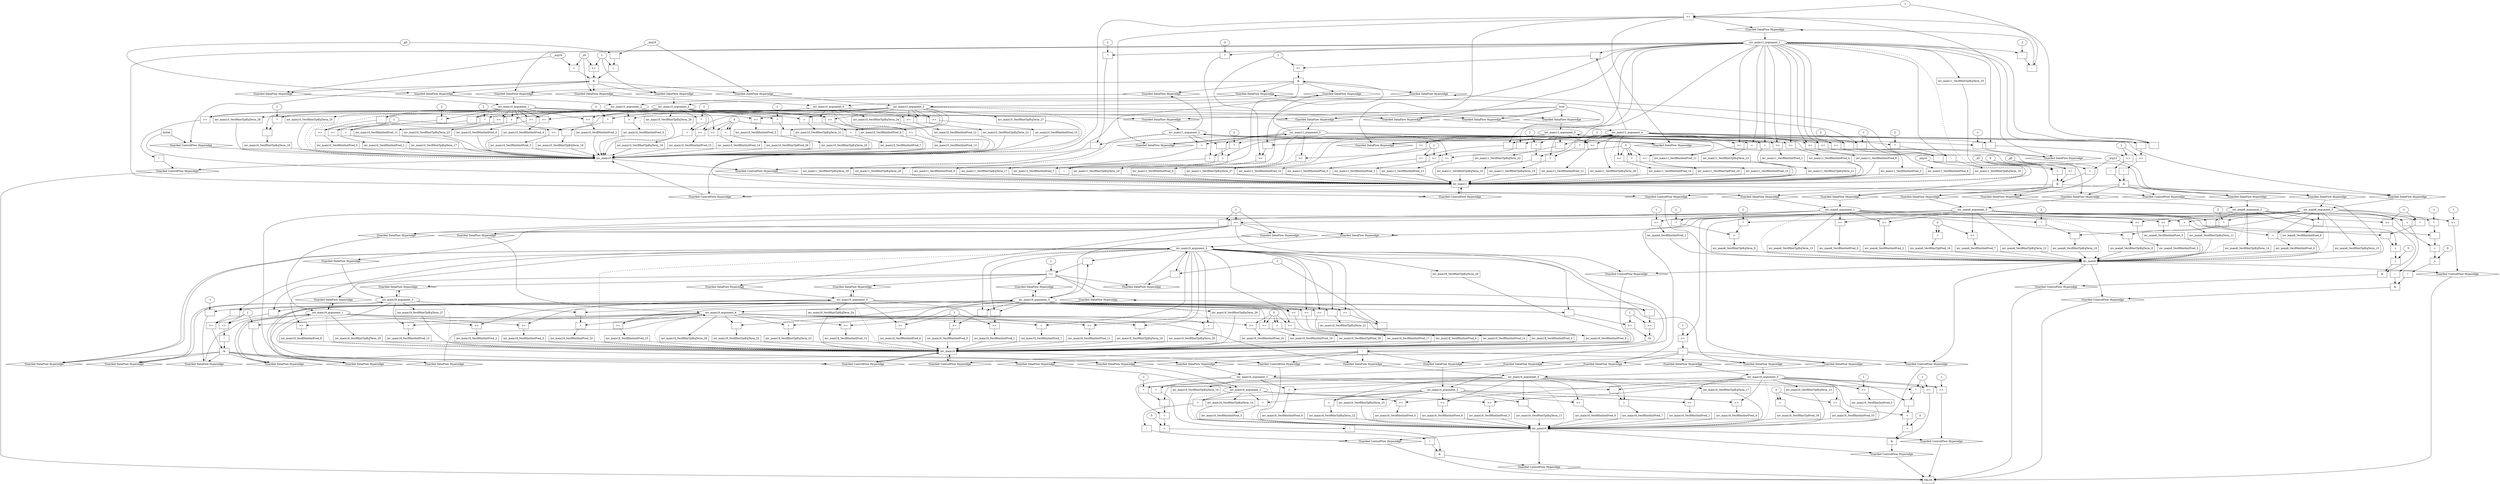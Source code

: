digraph dag {
inv_main10 [label="inv_main10" shape="rect"];
inv_main11 [label="inv_main11" shape="rect"];
inv_main16 [label="inv_main16" shape="rect"];
inv_main19 [label="inv_main19" shape="rect"];
inv_main6 [label="inv_main6" shape="rect"];
FALSE [label="FALSE" shape="rect"];
Initial [label="Initial" shape="rect"];
ControlFowHyperEdge_0 [label="Guarded ControlFlow Hyperedge" shape="diamond"];
inv_main10 -> ControlFowHyperEdge_0[label=""]
ControlFowHyperEdge_0 -> inv_main11[label=""]
ControlFowHyperEdge_1 [label="Guarded ControlFlow Hyperedge" shape="diamond"];
inv_main11 -> ControlFowHyperEdge_1[label=""]
ControlFowHyperEdge_1 -> inv_main11[label=""]
ControlFowHyperEdge_2 [label="Guarded ControlFlow Hyperedge" shape="diamond"];
inv_main19 -> ControlFowHyperEdge_2[label=""]
ControlFowHyperEdge_2 -> inv_main19[label=""]
ControlFowHyperEdge_3 [label="Guarded ControlFlow Hyperedge" shape="diamond"];
inv_main11 -> ControlFowHyperEdge_3[label=""]
ControlFowHyperEdge_3 -> inv_main6[label=""]
ControlFowHyperEdge_4 [label="Guarded ControlFlow Hyperedge" shape="diamond"];
inv_main11 -> ControlFowHyperEdge_4[label=""]
ControlFowHyperEdge_4 -> inv_main10[label=""]
ControlFowHyperEdge_5 [label="Guarded ControlFlow Hyperedge" shape="diamond"];
inv_main6 -> ControlFowHyperEdge_5[label=""]
ControlFowHyperEdge_5 -> inv_main16[label=""]
ControlFowHyperEdge_6 [label="Guarded ControlFlow Hyperedge" shape="diamond"];
inv_main6 -> ControlFowHyperEdge_6[label=""]
ControlFowHyperEdge_6 -> inv_main19[label=""]
ControlFowHyperEdge_7 [label="Guarded ControlFlow Hyperedge" shape="diamond"];
inv_main19 -> ControlFowHyperEdge_7[label=""]
ControlFowHyperEdge_7 -> inv_main16[label=""]
ControlFowHyperEdge_8 [label="Guarded ControlFlow Hyperedge" shape="diamond"];
inv_main19 -> ControlFowHyperEdge_8[label=""]
ControlFowHyperEdge_8 -> inv_main19[label=""]
ControlFowHyperEdge_9 [label="Guarded ControlFlow Hyperedge" shape="diamond"];
Initial -> ControlFowHyperEdge_9[label=""]
ControlFowHyperEdge_9 -> inv_main6[label=""]
ControlFowHyperEdge_10 [label="Guarded ControlFlow Hyperedge" shape="diamond"];
Initial -> ControlFowHyperEdge_10[label=""]
ControlFowHyperEdge_10 -> inv_main10[label=""]
ControlFowHyperEdge_11 [label="Guarded ControlFlow Hyperedge" shape="diamond"];
inv_main10 -> ControlFowHyperEdge_11[label=""]
ControlFowHyperEdge_11 -> FALSE[label=""]
ControlFowHyperEdge_12 [label="Guarded ControlFlow Hyperedge" shape="diamond"];
inv_main6 -> ControlFowHyperEdge_12[label=""]
ControlFowHyperEdge_12 -> FALSE[label=""]
ControlFowHyperEdge_13 [label="Guarded ControlFlow Hyperedge" shape="diamond"];
inv_main6 -> ControlFowHyperEdge_13[label=""]
ControlFowHyperEdge_13 -> FALSE[label=""]
ControlFowHyperEdge_14 [label="Guarded ControlFlow Hyperedge" shape="diamond"];
inv_main6 -> ControlFowHyperEdge_14[label=""]
ControlFowHyperEdge_14 -> FALSE[label=""]
ControlFowHyperEdge_15 [label="Guarded ControlFlow Hyperedge" shape="diamond"];
inv_main16 -> ControlFowHyperEdge_15[label=""]
ControlFowHyperEdge_15 -> FALSE[label=""]
ControlFowHyperEdge_16 [label="Guarded ControlFlow Hyperedge" shape="diamond"];
inv_main16 -> ControlFowHyperEdge_16[label=""]
ControlFowHyperEdge_16 -> FALSE[label=""]
ControlFowHyperEdge_17 [label="Guarded ControlFlow Hyperedge" shape="diamond"];
inv_main16 -> ControlFowHyperEdge_17[label=""]
ControlFowHyperEdge_17 -> FALSE[label=""]
ControlFowHyperEdge_18 [label="Guarded ControlFlow Hyperedge" shape="diamond"];
inv_main16 -> ControlFowHyperEdge_18[label=""]
ControlFowHyperEdge_18 -> FALSE[label=""]
inv_main11_argument_0 [label="inv_main11_argument_0" shape="oval"];
inv_main11_argument_0 -> inv_main11[label="" style="dashed"]
inv_main11_argument_1 [label="inv_main11_argument_1" shape="oval"];
inv_main11_argument_1 -> inv_main11[label="" style="dashed"]
inv_main11_argument_2 [label="inv_main11_argument_2" shape="oval"];
inv_main11_argument_2 -> inv_main11[label="" style="dashed"]
inv_main11_argument_3 [label="inv_main11_argument_3" shape="oval"];
inv_main11_argument_3 -> inv_main11[label="" style="dashed"]
inv_main11_argument_4 [label="inv_main11_argument_4" shape="oval"];
inv_main11_argument_4 -> inv_main11[label="" style="dashed"]
inv_main10_argument_0 [label="inv_main10_argument_0" shape="oval"];
inv_main10_argument_0 -> inv_main10[label="" style="dashed"]
inv_main10_argument_1 [label="inv_main10_argument_1" shape="oval"];
inv_main10_argument_1 -> inv_main10[label="" style="dashed"]
inv_main10_argument_2 [label="inv_main10_argument_2" shape="oval"];
inv_main10_argument_2 -> inv_main10[label="" style="dashed"]
inv_main10_argument_3 [label="inv_main10_argument_3" shape="oval"];
inv_main10_argument_3 -> inv_main10[label="" style="dashed"]
inv_main10_argument_4 [label="inv_main10_argument_4" shape="oval"];
inv_main10_argument_4 -> inv_main10[label="" style="dashed"]
inv_main19_argument_0 [label="inv_main19_argument_0" shape="oval"];
inv_main19_argument_0 -> inv_main19[label="" style="dashed"]
inv_main19_argument_1 [label="inv_main19_argument_1" shape="oval"];
inv_main19_argument_1 -> inv_main19[label="" style="dashed"]
inv_main19_argument_2 [label="inv_main19_argument_2" shape="oval"];
inv_main19_argument_2 -> inv_main19[label="" style="dashed"]
inv_main19_argument_3 [label="inv_main19_argument_3" shape="oval"];
inv_main19_argument_3 -> inv_main19[label="" style="dashed"]
inv_main19_argument_4 [label="inv_main19_argument_4" shape="oval"];
inv_main19_argument_4 -> inv_main19[label="" style="dashed"]
inv_main19_argument_5 [label="inv_main19_argument_5" shape="oval"];
inv_main19_argument_5 -> inv_main19[label="" style="dashed"]
inv_main6_argument_0 [label="inv_main6_argument_0" shape="oval"];
inv_main6_argument_0 -> inv_main6[label="" style="dashed"]
inv_main6_argument_1 [label="inv_main6_argument_1" shape="oval"];
inv_main6_argument_1 -> inv_main6[label="" style="dashed"]
inv_main6_argument_2 [label="inv_main6_argument_2" shape="oval"];
inv_main6_argument_2 -> inv_main6[label="" style="dashed"]
inv_main6_argument_3 [label="inv_main6_argument_3" shape="oval"];
inv_main6_argument_3 -> inv_main6[label="" style="dashed"]
inv_main16_argument_0 [label="inv_main16_argument_0" shape="oval"];
inv_main16_argument_0 -> inv_main16[label="" style="dashed"]
inv_main16_argument_1 [label="inv_main16_argument_1" shape="oval"];
inv_main16_argument_1 -> inv_main16[label="" style="dashed"]
inv_main16_argument_2 [label="inv_main16_argument_2" shape="oval"];
inv_main16_argument_2 -> inv_main16[label="" style="dashed"]
inv_main16_argument_3 [label="inv_main16_argument_3" shape="oval"];
inv_main16_argument_3 -> inv_main16[label="" style="dashed"]
inv_main16_argument_4 [label="inv_main16_argument_4" shape="oval"];
inv_main16_argument_4 -> inv_main16[label="" style="dashed"]

xxxinv_main11___inv_main10_0xxxguard_0_node_0 [label="true"];

xxxinv_main11___inv_main10_0xxxguard_0_node_0->ControlFowHyperEdge_0 [label=""];
xxxinv_main11___inv_main11_1xxxguard_0_node_0 [label=">=" shape="rect"];
xxxinv_main11___inv_main11_1xxxguard_0_node_1 [label="-" shape="rect"];
xxxinv_main11___inv_main11_1xxxguard_0_node_1->xxxinv_main11___inv_main11_1xxxguard_0_node_0
xxxinv_main11___inv_main11_1xxxdataFlow_0_node_4->xxxinv_main11___inv_main11_1xxxguard_0_node_0
inv_main11_argument_4->xxxinv_main11___inv_main11_1xxxguard_0_node_1
inv_main11_argument_1->xxxinv_main11___inv_main11_1xxxguard_0_node_1

xxxinv_main11___inv_main11_1xxxguard_0_node_0->ControlFowHyperEdge_1 [label=""];
xxxinv_main11___inv_main11_1xxxdataFlow_0_node_0 [label="-" shape="rect"];
xxxinv_main11___inv_main11_1xxxdataFlow_0_node_1 [label="-" shape="rect"];
xxxinv_main11___inv_main11_1xxxdataFlow_0_node_3 [label="-2"];
xxxinv_main11___inv_main11_1xxxdataFlow_0_node_4 [label="1"];
xxxinv_main11___inv_main11_1xxxdataFlow_0_node_1->xxxinv_main11___inv_main11_1xxxdataFlow_0_node_0
xxxinv_main11___inv_main11_1xxxdataFlow_0_node_4->xxxinv_main11___inv_main11_1xxxdataFlow_0_node_0
inv_main11_argument_1->xxxinv_main11___inv_main11_1xxxdataFlow_0_node_1
xxxinv_main11___inv_main11_1xxxdataFlow_0_node_3->xxxinv_main11___inv_main11_1xxxdataFlow_0_node_1

xxxinv_main11___inv_main11_1xxxdataFlow_0_node_0->DataFowHyperEdge_1_inv_main11_argument_1 [label=""];
xxxinv_main11___inv_main11_1xxxdataFlow1_node_0 [label="-" shape="rect"];
xxxinv_main11___inv_main11_1xxxdataFlow1_node_2 [label="-1"];
inv_main11_argument_3->xxxinv_main11___inv_main11_1xxxdataFlow1_node_0
xxxinv_main11___inv_main11_1xxxdataFlow1_node_2->xxxinv_main11___inv_main11_1xxxdataFlow1_node_0

xxxinv_main11___inv_main11_1xxxdataFlow1_node_0->DataFowHyperEdge_1_inv_main11_argument_3 [label=""];
xxxinv_main19___inv_main19_2xxxguard_0_node_0 [label=">=" shape="rect"];
xxxinv_main19___inv_main19_2xxxguard_0_node_1 [label="-" shape="rect"];
xxxinv_main19___inv_main19_2xxxguard_0_node_4 [label="1"];
xxxinv_main19___inv_main19_2xxxguard_0_node_1->xxxinv_main19___inv_main19_2xxxguard_0_node_0
xxxinv_main19___inv_main19_2xxxguard_0_node_4->xxxinv_main19___inv_main19_2xxxguard_0_node_0
inv_main19_argument_5->xxxinv_main19___inv_main19_2xxxguard_0_node_1
inv_main19_argument_2->xxxinv_main19___inv_main19_2xxxguard_0_node_1

xxxinv_main19___inv_main19_2xxxguard_0_node_0->ControlFowHyperEdge_2 [label=""];
xxxinv_main19___inv_main19_2xxxdataFlow_0_node_0 [label="-" shape="rect"];
xxxinv_main19___inv_main19_2xxxdataFlow_0_node_2 [label="-1"];
inv_main19_argument_2->xxxinv_main19___inv_main19_2xxxdataFlow_0_node_0
xxxinv_main19___inv_main19_2xxxdataFlow_0_node_2->xxxinv_main19___inv_main19_2xxxdataFlow_0_node_0

xxxinv_main19___inv_main19_2xxxdataFlow_0_node_0->DataFowHyperEdge_2_inv_main19_argument_2 [label=""];
xxxinv_main19___inv_main19_2xxxdataFlow1_node_0 [label="-" shape="rect"];
inv_main19_argument_4->xxxinv_main19___inv_main19_2xxxdataFlow1_node_0
xxxinv_main19___inv_main19_2xxxdataFlow_0_node_2->xxxinv_main19___inv_main19_2xxxdataFlow1_node_0

xxxinv_main19___inv_main19_2xxxdataFlow1_node_0->DataFowHyperEdge_2_inv_main19_argument_4 [label=""];
xxxinv_main6___inv_main11_3xxx_and [label="&" shape="rect"];
xxxinv_main6___inv_main11_3xxxguard_0_node_0 [label="!" shape="rect"];
xxxinv_main6___inv_main11_3xxxguard_0_node_1 [label=">=" shape="rect"];
xxxinv_main6___inv_main11_3xxxguard_0_node_2 [label="-" shape="rect"];
xxxinv_main6___inv_main11_3xxxguard_0_node_5 [label="1"];
xxxinv_main6___inv_main11_3xxxguard_0_node_1->xxxinv_main6___inv_main11_3xxxguard_0_node_0
xxxinv_main6___inv_main11_3xxxguard_0_node_2->xxxinv_main6___inv_main11_3xxxguard_0_node_1
xxxinv_main6___inv_main11_3xxxguard_0_node_5->xxxinv_main6___inv_main11_3xxxguard_0_node_1
inv_main11_argument_1->xxxinv_main6___inv_main11_3xxxguard_0_node_2
inv_main11_argument_4->xxxinv_main6___inv_main11_3xxxguard_0_node_2

xxxinv_main6___inv_main11_3xxxguard_0_node_0->xxxinv_main6___inv_main11_3xxx_and [label=""];
xxxinv_main6___inv_main11_3xxxguard1_node_0 [label="!" shape="rect"];
xxxinv_main6___inv_main11_3xxxguard1_node_1 [label=">=" shape="rect"];
xxxinv_main6___inv_main11_3xxxguard1_node_2 [label="-" shape="rect"];
xxxinv_main6___inv_main11_3xxxguard1_node_1->xxxinv_main6___inv_main11_3xxxguard1_node_0
xxxinv_main6___inv_main11_3xxxguard1_node_2->xxxinv_main6___inv_main11_3xxxguard1_node_1
xxxinv_main6___inv_main11_3xxxguard_0_node_5->xxxinv_main6___inv_main11_3xxxguard1_node_1
inv_main11_argument_4->xxxinv_main6___inv_main11_3xxxguard1_node_2
inv_main11_argument_1->xxxinv_main6___inv_main11_3xxxguard1_node_2

xxxinv_main6___inv_main11_3xxxguard1_node_0->xxxinv_main6___inv_main11_3xxx_and [label=""];
xxxinv_main6___inv_main11_3xxx_and->ControlFowHyperEdge_3 [label=""];
xxxinv_main10___inv_main11_4xxx_and [label="&" shape="rect"];
xxxinv_main10___inv_main11_4xxxguard_0_node_0 [label=">=" shape="rect"];
xxxinv_main10___inv_main11_4xxxguard_0_node_1 [label="-" shape="rect"];
xxxinv_main10___inv_main11_4xxxguard_0_node_4 [label="1"];
xxxinv_main10___inv_main11_4xxxguard_0_node_1->xxxinv_main10___inv_main11_4xxxguard_0_node_0
xxxinv_main10___inv_main11_4xxxguard_0_node_4->xxxinv_main10___inv_main11_4xxxguard_0_node_0
inv_main11_argument_1->xxxinv_main10___inv_main11_4xxxguard_0_node_1
inv_main11_argument_4->xxxinv_main10___inv_main11_4xxxguard_0_node_1

xxxinv_main10___inv_main11_4xxxguard_0_node_0->xxxinv_main10___inv_main11_4xxx_and [label=""];
xxxinv_main10___inv_main11_4xxxguard1_node_0 [label="!" shape="rect"];
xxxinv_main10___inv_main11_4xxxguard1_node_1 [label=">=" shape="rect"];
xxxinv_main10___inv_main11_4xxxguard1_node_2 [label="-" shape="rect"];
xxxinv_main10___inv_main11_4xxxguard1_node_1->xxxinv_main10___inv_main11_4xxxguard1_node_0
xxxinv_main10___inv_main11_4xxxguard1_node_2->xxxinv_main10___inv_main11_4xxxguard1_node_1
xxxinv_main10___inv_main11_4xxxguard_0_node_4->xxxinv_main10___inv_main11_4xxxguard1_node_1
inv_main11_argument_4->xxxinv_main10___inv_main11_4xxxguard1_node_2
inv_main11_argument_1->xxxinv_main10___inv_main11_4xxxguard1_node_2

xxxinv_main10___inv_main11_4xxxguard1_node_0->xxxinv_main10___inv_main11_4xxx_and [label=""];
xxxinv_main10___inv_main11_4xxx_and->ControlFowHyperEdge_4 [label=""];
xxxinv_main10___inv_main11_4xxxdataFlow_0_node_0 [label="-" shape="rect"];
xxxinv_main10___inv_main11_4xxxdataFlow_0_node_1 [label="-" shape="rect"];
xxxinv_main10___inv_main11_4xxxdataFlow_0_node_3 [label="2"];
xxxinv_main10___inv_main11_4xxxdataFlow_0_node_4 [label="-1"];
xxxinv_main10___inv_main11_4xxxdataFlow_0_node_1->xxxinv_main10___inv_main11_4xxxdataFlow_0_node_0
xxxinv_main10___inv_main11_4xxxdataFlow_0_node_4->xxxinv_main10___inv_main11_4xxxdataFlow_0_node_0
inv_main11_argument_3->xxxinv_main10___inv_main11_4xxxdataFlow_0_node_1
xxxinv_main10___inv_main11_4xxxdataFlow_0_node_3->xxxinv_main10___inv_main11_4xxxdataFlow_0_node_1

xxxinv_main10___inv_main11_4xxxdataFlow_0_node_0->DataFowHyperEdge_4_inv_main10_argument_3 [label=""];
xxxinv_main10___inv_main11_4xxxdataFlow1_node_0 [label="-" shape="rect"];
inv_main11_argument_4->xxxinv_main10___inv_main11_4xxxdataFlow1_node_0
xxxinv_main10___inv_main11_4xxxdataFlow_0_node_4->xxxinv_main10___inv_main11_4xxxdataFlow1_node_0

xxxinv_main10___inv_main11_4xxxdataFlow1_node_0->DataFowHyperEdge_4_inv_main10_argument_4 [label=""];
xxxinv_main16___inv_main6_5xxxguard_0_node_0 [label="!" shape="rect"];
xxxinv_main16___inv_main6_5xxxguard_0_node_1 [label=">=" shape="rect"];
xxxinv_main16___inv_main6_5xxxguard_0_node_3 [label="1"];
xxxinv_main16___inv_main6_5xxxguard_0_node_1->xxxinv_main16___inv_main6_5xxxguard_0_node_0
inv_main6_argument_0->xxxinv_main16___inv_main6_5xxxguard_0_node_1
xxxinv_main16___inv_main6_5xxxguard_0_node_3->xxxinv_main16___inv_main6_5xxxguard_0_node_1

xxxinv_main16___inv_main6_5xxxguard_0_node_0->ControlFowHyperEdge_5 [label=""];

inv_main6_argument_0->DataFowHyperEdge_5_inv_main16_argument_2 [label=""];

inv_main6_argument_2->DataFowHyperEdge_5_inv_main16_argument_4 [label=""];
xxxinv_main19___inv_main6_6xxxguard_0_node_0 [label=">=" shape="rect"];
inv_main6_argument_0->xxxinv_main19___inv_main6_6xxxguard_0_node_0
xxxinv_main19___inv_main6_6xxxdataFlow1_node_2->xxxinv_main19___inv_main6_6xxxguard_0_node_0

xxxinv_main19___inv_main6_6xxxguard_0_node_0->ControlFowHyperEdge_6 [label=""];

inv_main6_argument_0->DataFowHyperEdge_6_inv_main19_argument_2 [label=""];
xxxinv_main19___inv_main6_6xxxdataFlow1_node_0 [label="-" shape="rect"];
xxxinv_main19___inv_main6_6xxxdataFlow1_node_2 [label="1"];
inv_main6_argument_2->xxxinv_main19___inv_main6_6xxxdataFlow1_node_0
xxxinv_main19___inv_main6_6xxxdataFlow1_node_2->xxxinv_main19___inv_main6_6xxxdataFlow1_node_0

xxxinv_main19___inv_main6_6xxxdataFlow1_node_0->DataFowHyperEdge_6_inv_main19_argument_4 [label=""];

xxxinv_main19___inv_main6_6xxxdataFlow1_node_2->DataFowHyperEdge_6_inv_main19_argument_5 [label=""];
xxxinv_main16___inv_main19_7xxxguard_0_node_0 [label="!" shape="rect"];
xxxinv_main16___inv_main19_7xxxguard_0_node_1 [label="Or"];
xxxinv_main16___inv_main19_7xxxguard_0_node_2 [label=">=" shape="rect"];
xxxinv_main16___inv_main19_7xxxguard_0_node_3 [label="-" shape="rect"];
xxxinv_main16___inv_main19_7xxxguard_0_node_6 [label="1"];
xxxinv_main16___inv_main19_7xxxguard_0_node_7 [label=">=" shape="rect"];
xxxinv_main16___inv_main19_7xxxguard_0_node_8 [label="-" shape="rect"];
xxxinv_main16___inv_main19_7xxxguard_0_node_1->xxxinv_main16___inv_main19_7xxxguard_0_node_0
xxxinv_main16___inv_main19_7xxxguard_0_node_2->xxxinv_main16___inv_main19_7xxxguard_0_node_1
xxxinv_main16___inv_main19_7xxxguard_0_node_7->xxxinv_main16___inv_main19_7xxxguard_0_node_1
xxxinv_main16___inv_main19_7xxxguard_0_node_3->xxxinv_main16___inv_main19_7xxxguard_0_node_2
xxxinv_main16___inv_main19_7xxxguard_0_node_6->xxxinv_main16___inv_main19_7xxxguard_0_node_2
inv_main19_argument_2->xxxinv_main16___inv_main19_7xxxguard_0_node_3
inv_main19_argument_5->xxxinv_main16___inv_main19_7xxxguard_0_node_3
xxxinv_main16___inv_main19_7xxxguard_0_node_8->xxxinv_main16___inv_main19_7xxxguard_0_node_7
xxxinv_main16___inv_main19_7xxxguard_0_node_6->xxxinv_main16___inv_main19_7xxxguard_0_node_7
inv_main19_argument_5->xxxinv_main16___inv_main19_7xxxguard_0_node_8
inv_main19_argument_2->xxxinv_main16___inv_main19_7xxxguard_0_node_8

xxxinv_main16___inv_main19_7xxxguard_0_node_0->ControlFowHyperEdge_7 [label=""];
xxxinv_main19___inv_main19_8xxx_and [label="&" shape="rect"];
xxxinv_main19___inv_main19_8xxxguard_0_node_0 [label=">=" shape="rect"];
xxxinv_main19___inv_main19_8xxxguard_0_node_1 [label="-" shape="rect"];
xxxinv_main19___inv_main19_8xxxguard_0_node_1->xxxinv_main19___inv_main19_8xxxguard_0_node_0
xxxinv_main19___inv_main19_8xxxdataFlow_0_node_2->xxxinv_main19___inv_main19_8xxxguard_0_node_0
inv_main19_argument_2->xxxinv_main19___inv_main19_8xxxguard_0_node_1
inv_main19_argument_5->xxxinv_main19___inv_main19_8xxxguard_0_node_1

xxxinv_main19___inv_main19_8xxxguard_0_node_0->xxxinv_main19___inv_main19_8xxx_and [label=""];
xxxinv_main19___inv_main19_8xxxguard1_node_0 [label="!" shape="rect"];
xxxinv_main19___inv_main19_8xxxguard1_node_1 [label=">=" shape="rect"];
xxxinv_main19___inv_main19_8xxxguard1_node_2 [label="-" shape="rect"];
xxxinv_main19___inv_main19_8xxxguard1_node_1->xxxinv_main19___inv_main19_8xxxguard1_node_0
xxxinv_main19___inv_main19_8xxxguard1_node_2->xxxinv_main19___inv_main19_8xxxguard1_node_1
xxxinv_main19___inv_main19_8xxxdataFlow_0_node_2->xxxinv_main19___inv_main19_8xxxguard1_node_1
inv_main19_argument_5->xxxinv_main19___inv_main19_8xxxguard1_node_2
inv_main19_argument_2->xxxinv_main19___inv_main19_8xxxguard1_node_2

xxxinv_main19___inv_main19_8xxxguard1_node_0->xxxinv_main19___inv_main19_8xxx_and [label=""];
xxxinv_main19___inv_main19_8xxx_and->ControlFowHyperEdge_8 [label=""];
xxxinv_main19___inv_main19_8xxxdataFlow_0_node_0 [label="-" shape="rect"];
xxxinv_main19___inv_main19_8xxxdataFlow_0_node_2 [label="1"];
inv_main19_argument_4->xxxinv_main19___inv_main19_8xxxdataFlow_0_node_0
xxxinv_main19___inv_main19_8xxxdataFlow_0_node_2->xxxinv_main19___inv_main19_8xxxdataFlow_0_node_0

xxxinv_main19___inv_main19_8xxxdataFlow_0_node_0->DataFowHyperEdge_8_inv_main19_argument_4 [label=""];
xxxinv_main19___inv_main19_8xxxdataFlow1_node_0 [label="-" shape="rect"];
xxxinv_main19___inv_main19_8xxxdataFlow1_node_2 [label="-1"];
inv_main19_argument_5->xxxinv_main19___inv_main19_8xxxdataFlow1_node_0
xxxinv_main19___inv_main19_8xxxdataFlow1_node_2->xxxinv_main19___inv_main19_8xxxdataFlow1_node_0

xxxinv_main19___inv_main19_8xxxdataFlow1_node_0->DataFowHyperEdge_8_inv_main19_argument_5 [label=""];
xxxinv_main6___Initial_9xxx_and [label="&" shape="rect"];
xxxinv_main6___Initial_9xxxguard_0_node_0 [label=">=" shape="rect"];
xxxinv_main6___Initial_9xxxguard_0_node_1 [label="0"];
xxxinv_main6___Initial_9xxxguard_0_node_1->xxxinv_main6___Initial_9xxxguard_0_node_0
xxxinv_main6___Initial_9xxxdataFlow_0_node_0->xxxinv_main6___Initial_9xxxguard_0_node_0

xxxinv_main6___Initial_9xxxguard_0_node_0->xxxinv_main6___Initial_9xxx_and [label=""];
xxxinv_main6___Initial_9xxxguard1_node_0 [label="=" shape="rect"];
xxxinv_main6___Initial_9xxxdataFlow1_node_0->xxxinv_main6___Initial_9xxxguard1_node_0
xxxinv_main6___Initial_9xxxdataFlow_0_node_0->xxxinv_main6___Initial_9xxxguard1_node_0

xxxinv_main6___Initial_9xxxguard1_node_0->xxxinv_main6___Initial_9xxx_and [label=""];
xxxinv_main6___Initial_9xxxguard2_node_0 [label="=" shape="rect"];
xxxinv_main6___Initial_9xxxdataFlow3_node_0->xxxinv_main6___Initial_9xxxguard2_node_0
xxxinv_main6___Initial_9xxxdataFlow2_node_0->xxxinv_main6___Initial_9xxxguard2_node_0

xxxinv_main6___Initial_9xxxguard2_node_0->xxxinv_main6___Initial_9xxx_and [label=""];
xxxinv_main6___Initial_9xxx_and->ControlFowHyperEdge_9 [label=""];
xxxinv_main6___Initial_9xxxdataFlow_0_node_0 [label="_x0"];

xxxinv_main6___Initial_9xxxdataFlow_0_node_0->DataFowHyperEdge_9_inv_main6_argument_0 [label=""];
xxxinv_main6___Initial_9xxxdataFlow1_node_0 [label="_arg10"];

xxxinv_main6___Initial_9xxxdataFlow1_node_0->DataFowHyperEdge_9_inv_main6_argument_1 [label=""];
xxxinv_main6___Initial_9xxxdataFlow2_node_0 [label="_g0"];

xxxinv_main6___Initial_9xxxdataFlow2_node_0->DataFowHyperEdge_9_inv_main6_argument_2 [label=""];
xxxinv_main6___Initial_9xxxdataFlow3_node_0 [label="_arg12"];

xxxinv_main6___Initial_9xxxdataFlow3_node_0->DataFowHyperEdge_9_inv_main6_argument_3 [label=""];
xxxinv_main10___Initial_10xxx_and [label="&" shape="rect"];
xxxinv_main10___Initial_10xxxguard_0_node_0 [label=">=" shape="rect"];
xxxinv_main10___Initial_10xxxdataFlow_0_node_0->xxxinv_main10___Initial_10xxxguard_0_node_0
xxxinv_main10___Initial_10xxxdataFlow3_node_0->xxxinv_main10___Initial_10xxxguard_0_node_0

xxxinv_main10___Initial_10xxxguard_0_node_0->xxxinv_main10___Initial_10xxx_and [label=""];
xxxinv_main10___Initial_10xxxguard1_node_0 [label="=" shape="rect"];
xxxinv_main10___Initial_10xxxguard1_node_1 [label="-" shape="rect"];
xxxinv_main10___Initial_10xxxguard1_node_1->xxxinv_main10___Initial_10xxxguard1_node_0
xxxinv_main10___Initial_10xxxdataFlow3_node_0->xxxinv_main10___Initial_10xxxguard1_node_0
xxxinv_main10___Initial_10xxxdataFlow1_node_0->xxxinv_main10___Initial_10xxxguard1_node_1
xxxinv_main10___Initial_10xxxdataFlow4_node_0->xxxinv_main10___Initial_10xxxguard1_node_1

xxxinv_main10___Initial_10xxxguard1_node_0->xxxinv_main10___Initial_10xxx_and [label=""];
xxxinv_main10___Initial_10xxxguard2_node_0 [label="=" shape="rect"];
xxxinv_main10___Initial_10xxxdataFlow2_node_0->xxxinv_main10___Initial_10xxxguard2_node_0
xxxinv_main10___Initial_10xxxdataFlow_0_node_0->xxxinv_main10___Initial_10xxxguard2_node_0

xxxinv_main10___Initial_10xxxguard2_node_0->xxxinv_main10___Initial_10xxx_and [label=""];
xxxinv_main10___Initial_10xxx_and->ControlFowHyperEdge_10 [label=""];
xxxinv_main10___Initial_10xxxdataFlow_0_node_0 [label="_x0"];

xxxinv_main10___Initial_10xxxdataFlow_0_node_0->DataFowHyperEdge_10_inv_main10_argument_0 [label=""];
xxxinv_main10___Initial_10xxxdataFlow1_node_0 [label="_g0"];

xxxinv_main10___Initial_10xxxdataFlow1_node_0->DataFowHyperEdge_10_inv_main10_argument_2 [label=""];
xxxinv_main10___Initial_10xxxdataFlow2_node_0 [label="_arg16"];

xxxinv_main10___Initial_10xxxdataFlow2_node_0->DataFowHyperEdge_10_inv_main10_argument_1 [label=""];
xxxinv_main10___Initial_10xxxdataFlow3_node_0 [label="1"];

xxxinv_main10___Initial_10xxxdataFlow3_node_0->DataFowHyperEdge_10_inv_main10_argument_4 [label=""];
xxxinv_main10___Initial_10xxxdataFlow4_node_0 [label="_arg18"];

xxxinv_main10___Initial_10xxxdataFlow4_node_0->DataFowHyperEdge_10_inv_main10_argument_3 [label=""];
xxxFALSE___inv_main10_11xxxguard_0_node_0 [label="!" shape="rect"];
xxxFALSE___inv_main10_11xxxguard_0_node_1 [label=">=" shape="rect"];
xxxFALSE___inv_main10_11xxxguard_0_node_1->xxxFALSE___inv_main10_11xxxguard_0_node_0
inv_main10_argument_1->xxxFALSE___inv_main10_11xxxguard_0_node_1
inv_main10_argument_4->xxxFALSE___inv_main10_11xxxguard_0_node_1

xxxFALSE___inv_main10_11xxxguard_0_node_0->ControlFowHyperEdge_11 [label=""];
xxxFALSE___inv_main6_12xxx_and [label="&" shape="rect"];
xxxFALSE___inv_main6_12xxxguard_0_node_0 [label="=" shape="rect"];
xxxFALSE___inv_main6_12xxxguard_0_node_1 [label="+" shape="rect"];
xxxFALSE___inv_main6_12xxxguard_0_node_3 [label="-" shape="rect"];
xxxFALSE___inv_main6_12xxxguard_0_node_4 [label="*" shape="rect"];
xxxFALSE___inv_main6_12xxxguard_0_node_5 [label="-1"];
xxxFALSE___inv_main6_12xxxguard_0_node_8 [label="0"];
xxxFALSE___inv_main6_12xxxguard_0_node_1->xxxFALSE___inv_main6_12xxxguard_0_node_0
xxxFALSE___inv_main6_12xxxguard_0_node_8->xxxFALSE___inv_main6_12xxxguard_0_node_0
inv_main6_argument_2->xxxFALSE___inv_main6_12xxxguard_0_node_1
xxxFALSE___inv_main6_12xxxguard_0_node_3->xxxFALSE___inv_main6_12xxxguard_0_node_1
xxxFALSE___inv_main6_12xxxguard_0_node_4->xxxFALSE___inv_main6_12xxxguard_0_node_3
inv_main6_argument_0->xxxFALSE___inv_main6_12xxxguard_0_node_3
xxxFALSE___inv_main6_12xxxguard_0_node_5->xxxFALSE___inv_main6_12xxxguard_0_node_4
inv_main6_argument_3->xxxFALSE___inv_main6_12xxxguard_0_node_4

xxxFALSE___inv_main6_12xxxguard_0_node_0->xxxFALSE___inv_main6_12xxx_and [label=""];
xxxFALSE___inv_main6_12xxxguard1_node_0 [label=">=" shape="rect"];
xxxFALSE___inv_main6_12xxxguard_0_node_5 [label="-1"];
xxxFALSE___inv_main6_12xxxguard_0_node_5->xxxFALSE___inv_main6_12xxxguard1_node_0
inv_main6_argument_0->xxxFALSE___inv_main6_12xxxguard1_node_0

xxxFALSE___inv_main6_12xxxguard1_node_0->xxxFALSE___inv_main6_12xxx_and [label=""];
xxxFALSE___inv_main6_12xxx_and->ControlFowHyperEdge_12 [label=""];
xxxFALSE___inv_main6_13xxxguard_0_node_0 [label=">=" shape="rect"];
xxxFALSE___inv_main6_13xxxguard_0_node_2 [label="1"];
inv_main6_argument_0->xxxFALSE___inv_main6_13xxxguard_0_node_0
xxxFALSE___inv_main6_13xxxguard_0_node_2->xxxFALSE___inv_main6_13xxxguard_0_node_0

xxxFALSE___inv_main6_13xxxguard_0_node_0->ControlFowHyperEdge_13 [label=""];
xxxFALSE___inv_main6_14xxx_and [label="&" shape="rect"];
xxxFALSE___inv_main6_14xxxguard_0_node_0 [label="!" shape="rect"];
xxxFALSE___inv_main6_14xxxguard_0_node_1 [label="=" shape="rect"];
xxxFALSE___inv_main6_14xxxguard_0_node_2 [label="+" shape="rect"];
xxxFALSE___inv_main6_14xxxguard_0_node_4 [label="-" shape="rect"];
xxxFALSE___inv_main6_14xxxguard_0_node_5 [label="*" shape="rect"];
xxxFALSE___inv_main6_14xxxguard_0_node_6 [label="-1"];
xxxFALSE___inv_main6_14xxxguard_0_node_9 [label="0"];
xxxFALSE___inv_main6_14xxxguard_0_node_1->xxxFALSE___inv_main6_14xxxguard_0_node_0
xxxFALSE___inv_main6_14xxxguard_0_node_2->xxxFALSE___inv_main6_14xxxguard_0_node_1
xxxFALSE___inv_main6_14xxxguard_0_node_9->xxxFALSE___inv_main6_14xxxguard_0_node_1
inv_main6_argument_2->xxxFALSE___inv_main6_14xxxguard_0_node_2
xxxFALSE___inv_main6_14xxxguard_0_node_4->xxxFALSE___inv_main6_14xxxguard_0_node_2
xxxFALSE___inv_main6_14xxxguard_0_node_5->xxxFALSE___inv_main6_14xxxguard_0_node_4
inv_main6_argument_0->xxxFALSE___inv_main6_14xxxguard_0_node_4
xxxFALSE___inv_main6_14xxxguard_0_node_6->xxxFALSE___inv_main6_14xxxguard_0_node_5
inv_main6_argument_3->xxxFALSE___inv_main6_14xxxguard_0_node_5

xxxFALSE___inv_main6_14xxxguard_0_node_0->xxxFALSE___inv_main6_14xxx_and [label=""];
xxxFALSE___inv_main6_14xxxguard1_node_0 [label="!" shape="rect"];
xxxFALSE___inv_main6_14xxxguard1_node_1 [label="=" shape="rect"];
xxxFALSE___inv_main6_14xxxguard1_node_1->xxxFALSE___inv_main6_14xxxguard1_node_0
inv_main6_argument_2->xxxFALSE___inv_main6_14xxxguard1_node_1
inv_main6_argument_3->xxxFALSE___inv_main6_14xxxguard1_node_1

xxxFALSE___inv_main6_14xxxguard1_node_0->xxxFALSE___inv_main6_14xxx_and [label=""];
xxxFALSE___inv_main6_14xxx_and->ControlFowHyperEdge_14 [label=""];
xxxFALSE___inv_main16_15xxx_and [label="&" shape="rect"];
xxxFALSE___inv_main16_15xxxguard_0_node_0 [label="=" shape="rect"];
xxxFALSE___inv_main16_15xxxguard_0_node_1 [label="+" shape="rect"];
xxxFALSE___inv_main16_15xxxguard_0_node_3 [label="-" shape="rect"];
xxxFALSE___inv_main16_15xxxguard_0_node_4 [label="*" shape="rect"];
xxxFALSE___inv_main16_15xxxguard_0_node_5 [label="-1"];
xxxFALSE___inv_main16_15xxxguard_0_node_8 [label="0"];
xxxFALSE___inv_main16_15xxxguard_0_node_1->xxxFALSE___inv_main16_15xxxguard_0_node_0
xxxFALSE___inv_main16_15xxxguard_0_node_8->xxxFALSE___inv_main16_15xxxguard_0_node_0
inv_main16_argument_3->xxxFALSE___inv_main16_15xxxguard_0_node_1
xxxFALSE___inv_main16_15xxxguard_0_node_3->xxxFALSE___inv_main16_15xxxguard_0_node_1
xxxFALSE___inv_main16_15xxxguard_0_node_4->xxxFALSE___inv_main16_15xxxguard_0_node_3
inv_main16_argument_0->xxxFALSE___inv_main16_15xxxguard_0_node_3
xxxFALSE___inv_main16_15xxxguard_0_node_5->xxxFALSE___inv_main16_15xxxguard_0_node_4
inv_main16_argument_4->xxxFALSE___inv_main16_15xxxguard_0_node_4

xxxFALSE___inv_main16_15xxxguard_0_node_0->xxxFALSE___inv_main16_15xxx_and [label=""];
xxxFALSE___inv_main16_15xxxguard1_node_0 [label=">=" shape="rect"];
xxxFALSE___inv_main16_15xxxguard_0_node_5 [label="-1"];
xxxFALSE___inv_main16_15xxxguard_0_node_5->xxxFALSE___inv_main16_15xxxguard1_node_0
inv_main16_argument_0->xxxFALSE___inv_main16_15xxxguard1_node_0

xxxFALSE___inv_main16_15xxxguard1_node_0->xxxFALSE___inv_main16_15xxx_and [label=""];
xxxFALSE___inv_main16_15xxx_and->ControlFowHyperEdge_15 [label=""];
xxxFALSE___inv_main16_16xxxguard_0_node_0 [label=">=" shape="rect"];
xxxFALSE___inv_main16_16xxxguard_0_node_2 [label="1"];
inv_main16_argument_0->xxxFALSE___inv_main16_16xxxguard_0_node_0
xxxFALSE___inv_main16_16xxxguard_0_node_2->xxxFALSE___inv_main16_16xxxguard_0_node_0

xxxFALSE___inv_main16_16xxxguard_0_node_0->ControlFowHyperEdge_16 [label=""];
xxxFALSE___inv_main16_17xxx_and [label="&" shape="rect"];
xxxFALSE___inv_main16_17xxxguard_0_node_0 [label="!" shape="rect"];
xxxFALSE___inv_main16_17xxxguard_0_node_1 [label="=" shape="rect"];
xxxFALSE___inv_main16_17xxxguard_0_node_2 [label="+" shape="rect"];
xxxFALSE___inv_main16_17xxxguard_0_node_4 [label="-" shape="rect"];
xxxFALSE___inv_main16_17xxxguard_0_node_5 [label="*" shape="rect"];
xxxFALSE___inv_main16_17xxxguard_0_node_6 [label="-1"];
xxxFALSE___inv_main16_17xxxguard_0_node_9 [label="0"];
xxxFALSE___inv_main16_17xxxguard_0_node_1->xxxFALSE___inv_main16_17xxxguard_0_node_0
xxxFALSE___inv_main16_17xxxguard_0_node_2->xxxFALSE___inv_main16_17xxxguard_0_node_1
xxxFALSE___inv_main16_17xxxguard_0_node_9->xxxFALSE___inv_main16_17xxxguard_0_node_1
inv_main16_argument_3->xxxFALSE___inv_main16_17xxxguard_0_node_2
xxxFALSE___inv_main16_17xxxguard_0_node_4->xxxFALSE___inv_main16_17xxxguard_0_node_2
xxxFALSE___inv_main16_17xxxguard_0_node_5->xxxFALSE___inv_main16_17xxxguard_0_node_4
inv_main16_argument_0->xxxFALSE___inv_main16_17xxxguard_0_node_4
xxxFALSE___inv_main16_17xxxguard_0_node_6->xxxFALSE___inv_main16_17xxxguard_0_node_5
inv_main16_argument_4->xxxFALSE___inv_main16_17xxxguard_0_node_5

xxxFALSE___inv_main16_17xxxguard_0_node_0->xxxFALSE___inv_main16_17xxx_and [label=""];
xxxFALSE___inv_main16_17xxxguard1_node_0 [label="!" shape="rect"];
xxxFALSE___inv_main16_17xxxguard1_node_1 [label="=" shape="rect"];
xxxFALSE___inv_main16_17xxxguard1_node_1->xxxFALSE___inv_main16_17xxxguard1_node_0
inv_main16_argument_3->xxxFALSE___inv_main16_17xxxguard1_node_1
inv_main16_argument_4->xxxFALSE___inv_main16_17xxxguard1_node_1

xxxFALSE___inv_main16_17xxxguard1_node_0->xxxFALSE___inv_main16_17xxx_and [label=""];
xxxFALSE___inv_main16_17xxx_and->ControlFowHyperEdge_17 [label=""];
xxxFALSE___inv_main16_18xxxguard_0_node_0 [label="!" shape="rect"];
xxxFALSE___inv_main16_18xxxguard_0_node_1 [label="=" shape="rect"];
xxxFALSE___inv_main16_18xxxguard_0_node_1->xxxFALSE___inv_main16_18xxxguard_0_node_0
inv_main16_argument_1->xxxFALSE___inv_main16_18xxxguard_0_node_1
inv_main16_argument_2->xxxFALSE___inv_main16_18xxxguard_0_node_1

xxxFALSE___inv_main16_18xxxguard_0_node_0->ControlFowHyperEdge_18 [label=""];
DataFowHyperEdge_0_inv_main11_argument_0 [label="Guarded DataFlow Hyperedge" shape="diamond"];
DataFowHyperEdge_0_inv_main11_argument_0 -> inv_main11_argument_0[label=""]
xxxinv_main11___inv_main10_0xxxguard_0_node_0 -> DataFowHyperEdge_0_inv_main11_argument_0[label=""]
DataFowHyperEdge_0_inv_main11_argument_1 [label="Guarded DataFlow Hyperedge" shape="diamond"];
DataFowHyperEdge_0_inv_main11_argument_1 -> inv_main11_argument_1[label=""]
xxxinv_main11___inv_main10_0xxxguard_0_node_0 -> DataFowHyperEdge_0_inv_main11_argument_1[label=""]
DataFowHyperEdge_0_inv_main11_argument_2 [label="Guarded DataFlow Hyperedge" shape="diamond"];
DataFowHyperEdge_0_inv_main11_argument_2 -> inv_main11_argument_2[label=""]
xxxinv_main11___inv_main10_0xxxguard_0_node_0 -> DataFowHyperEdge_0_inv_main11_argument_2[label=""]
DataFowHyperEdge_0_inv_main11_argument_3 [label="Guarded DataFlow Hyperedge" shape="diamond"];
DataFowHyperEdge_0_inv_main11_argument_3 -> inv_main11_argument_3[label=""]
xxxinv_main11___inv_main10_0xxxguard_0_node_0 -> DataFowHyperEdge_0_inv_main11_argument_3[label=""]
DataFowHyperEdge_0_inv_main11_argument_4 [label="Guarded DataFlow Hyperedge" shape="diamond"];
DataFowHyperEdge_0_inv_main11_argument_4 -> inv_main11_argument_4[label=""]
xxxinv_main11___inv_main10_0xxxguard_0_node_0 -> DataFowHyperEdge_0_inv_main11_argument_4[label=""]
DataFowHyperEdge_1_inv_main11_argument_0 [label="Guarded DataFlow Hyperedge" shape="diamond"];
DataFowHyperEdge_1_inv_main11_argument_0 -> inv_main11_argument_0[label=""]
xxxinv_main11___inv_main11_1xxxguard_0_node_0 -> DataFowHyperEdge_1_inv_main11_argument_0[label=""]
DataFowHyperEdge_1_inv_main11_argument_1 [label="Guarded DataFlow Hyperedge" shape="diamond"];
DataFowHyperEdge_1_inv_main11_argument_1 -> inv_main11_argument_1[label=""]
xxxinv_main11___inv_main11_1xxxguard_0_node_0 -> DataFowHyperEdge_1_inv_main11_argument_1[label=""]
DataFowHyperEdge_1_inv_main11_argument_2 [label="Guarded DataFlow Hyperedge" shape="diamond"];
DataFowHyperEdge_1_inv_main11_argument_2 -> inv_main11_argument_2[label=""]
xxxinv_main11___inv_main11_1xxxguard_0_node_0 -> DataFowHyperEdge_1_inv_main11_argument_2[label=""]
DataFowHyperEdge_1_inv_main11_argument_3 [label="Guarded DataFlow Hyperedge" shape="diamond"];
DataFowHyperEdge_1_inv_main11_argument_3 -> inv_main11_argument_3[label=""]
xxxinv_main11___inv_main11_1xxxguard_0_node_0 -> DataFowHyperEdge_1_inv_main11_argument_3[label=""]
DataFowHyperEdge_1_inv_main11_argument_4 [label="Guarded DataFlow Hyperedge" shape="diamond"];
DataFowHyperEdge_1_inv_main11_argument_4 -> inv_main11_argument_4[label=""]
xxxinv_main11___inv_main11_1xxxguard_0_node_0 -> DataFowHyperEdge_1_inv_main11_argument_4[label=""]
DataFowHyperEdge_2_inv_main19_argument_0 [label="Guarded DataFlow Hyperedge" shape="diamond"];
DataFowHyperEdge_2_inv_main19_argument_0 -> inv_main19_argument_0[label=""]
xxxinv_main19___inv_main19_2xxxguard_0_node_0 -> DataFowHyperEdge_2_inv_main19_argument_0[label=""]
DataFowHyperEdge_2_inv_main19_argument_1 [label="Guarded DataFlow Hyperedge" shape="diamond"];
DataFowHyperEdge_2_inv_main19_argument_1 -> inv_main19_argument_1[label=""]
xxxinv_main19___inv_main19_2xxxguard_0_node_0 -> DataFowHyperEdge_2_inv_main19_argument_1[label=""]
DataFowHyperEdge_2_inv_main19_argument_2 [label="Guarded DataFlow Hyperedge" shape="diamond"];
DataFowHyperEdge_2_inv_main19_argument_2 -> inv_main19_argument_2[label=""]
xxxinv_main19___inv_main19_2xxxguard_0_node_0 -> DataFowHyperEdge_2_inv_main19_argument_2[label=""]
DataFowHyperEdge_2_inv_main19_argument_3 [label="Guarded DataFlow Hyperedge" shape="diamond"];
DataFowHyperEdge_2_inv_main19_argument_3 -> inv_main19_argument_3[label=""]
xxxinv_main19___inv_main19_2xxxguard_0_node_0 -> DataFowHyperEdge_2_inv_main19_argument_3[label=""]
DataFowHyperEdge_2_inv_main19_argument_4 [label="Guarded DataFlow Hyperedge" shape="diamond"];
DataFowHyperEdge_2_inv_main19_argument_4 -> inv_main19_argument_4[label=""]
xxxinv_main19___inv_main19_2xxxguard_0_node_0 -> DataFowHyperEdge_2_inv_main19_argument_4[label=""]
DataFowHyperEdge_2_inv_main19_argument_5 [label="Guarded DataFlow Hyperedge" shape="diamond"];
DataFowHyperEdge_2_inv_main19_argument_5 -> inv_main19_argument_5[label=""]
xxxinv_main19___inv_main19_2xxxguard_0_node_0 -> DataFowHyperEdge_2_inv_main19_argument_5[label=""]
DataFowHyperEdge_3_inv_main6_argument_0 [label="Guarded DataFlow Hyperedge" shape="diamond"];
DataFowHyperEdge_3_inv_main6_argument_0 -> inv_main6_argument_0[label=""]
xxxinv_main6___inv_main11_3xxx_and -> DataFowHyperEdge_3_inv_main6_argument_0[label=""]
DataFowHyperEdge_3_inv_main6_argument_1 [label="Guarded DataFlow Hyperedge" shape="diamond"];
DataFowHyperEdge_3_inv_main6_argument_1 -> inv_main6_argument_1[label=""]
xxxinv_main6___inv_main11_3xxx_and -> DataFowHyperEdge_3_inv_main6_argument_1[label=""]
DataFowHyperEdge_3_inv_main6_argument_2 [label="Guarded DataFlow Hyperedge" shape="diamond"];
DataFowHyperEdge_3_inv_main6_argument_2 -> inv_main6_argument_2[label=""]
xxxinv_main6___inv_main11_3xxx_and -> DataFowHyperEdge_3_inv_main6_argument_2[label=""]
DataFowHyperEdge_3_inv_main6_argument_3 [label="Guarded DataFlow Hyperedge" shape="diamond"];
DataFowHyperEdge_3_inv_main6_argument_3 -> inv_main6_argument_3[label=""]
xxxinv_main6___inv_main11_3xxx_and -> DataFowHyperEdge_3_inv_main6_argument_3[label=""]
DataFowHyperEdge_4_inv_main10_argument_0 [label="Guarded DataFlow Hyperedge" shape="diamond"];
DataFowHyperEdge_4_inv_main10_argument_0 -> inv_main10_argument_0[label=""]
xxxinv_main10___inv_main11_4xxx_and -> DataFowHyperEdge_4_inv_main10_argument_0[label=""]
DataFowHyperEdge_4_inv_main10_argument_1 [label="Guarded DataFlow Hyperedge" shape="diamond"];
DataFowHyperEdge_4_inv_main10_argument_1 -> inv_main10_argument_1[label=""]
xxxinv_main10___inv_main11_4xxx_and -> DataFowHyperEdge_4_inv_main10_argument_1[label=""]
DataFowHyperEdge_4_inv_main10_argument_2 [label="Guarded DataFlow Hyperedge" shape="diamond"];
DataFowHyperEdge_4_inv_main10_argument_2 -> inv_main10_argument_2[label=""]
xxxinv_main10___inv_main11_4xxx_and -> DataFowHyperEdge_4_inv_main10_argument_2[label=""]
DataFowHyperEdge_4_inv_main10_argument_3 [label="Guarded DataFlow Hyperedge" shape="diamond"];
DataFowHyperEdge_4_inv_main10_argument_3 -> inv_main10_argument_3[label=""]
xxxinv_main10___inv_main11_4xxx_and -> DataFowHyperEdge_4_inv_main10_argument_3[label=""]
DataFowHyperEdge_4_inv_main10_argument_4 [label="Guarded DataFlow Hyperedge" shape="diamond"];
DataFowHyperEdge_4_inv_main10_argument_4 -> inv_main10_argument_4[label=""]
xxxinv_main10___inv_main11_4xxx_and -> DataFowHyperEdge_4_inv_main10_argument_4[label=""]
DataFowHyperEdge_5_inv_main16_argument_0 [label="Guarded DataFlow Hyperedge" shape="diamond"];
DataFowHyperEdge_5_inv_main16_argument_0 -> inv_main16_argument_0[label=""]
xxxinv_main16___inv_main6_5xxxguard_0_node_0 -> DataFowHyperEdge_5_inv_main16_argument_0[label=""]
DataFowHyperEdge_5_inv_main16_argument_1 [label="Guarded DataFlow Hyperedge" shape="diamond"];
DataFowHyperEdge_5_inv_main16_argument_1 -> inv_main16_argument_1[label=""]
xxxinv_main16___inv_main6_5xxxguard_0_node_0 -> DataFowHyperEdge_5_inv_main16_argument_1[label=""]
DataFowHyperEdge_5_inv_main16_argument_2 [label="Guarded DataFlow Hyperedge" shape="diamond"];
DataFowHyperEdge_5_inv_main16_argument_2 -> inv_main16_argument_2[label=""]
xxxinv_main16___inv_main6_5xxxguard_0_node_0 -> DataFowHyperEdge_5_inv_main16_argument_2[label=""]
DataFowHyperEdge_5_inv_main16_argument_3 [label="Guarded DataFlow Hyperedge" shape="diamond"];
DataFowHyperEdge_5_inv_main16_argument_3 -> inv_main16_argument_3[label=""]
xxxinv_main16___inv_main6_5xxxguard_0_node_0 -> DataFowHyperEdge_5_inv_main16_argument_3[label=""]
DataFowHyperEdge_5_inv_main16_argument_4 [label="Guarded DataFlow Hyperedge" shape="diamond"];
DataFowHyperEdge_5_inv_main16_argument_4 -> inv_main16_argument_4[label=""]
xxxinv_main16___inv_main6_5xxxguard_0_node_0 -> DataFowHyperEdge_5_inv_main16_argument_4[label=""]
DataFowHyperEdge_6_inv_main19_argument_0 [label="Guarded DataFlow Hyperedge" shape="diamond"];
DataFowHyperEdge_6_inv_main19_argument_0 -> inv_main19_argument_0[label=""]
xxxinv_main19___inv_main6_6xxxguard_0_node_0 -> DataFowHyperEdge_6_inv_main19_argument_0[label=""]
DataFowHyperEdge_6_inv_main19_argument_1 [label="Guarded DataFlow Hyperedge" shape="diamond"];
DataFowHyperEdge_6_inv_main19_argument_1 -> inv_main19_argument_1[label=""]
xxxinv_main19___inv_main6_6xxxguard_0_node_0 -> DataFowHyperEdge_6_inv_main19_argument_1[label=""]
DataFowHyperEdge_6_inv_main19_argument_2 [label="Guarded DataFlow Hyperedge" shape="diamond"];
DataFowHyperEdge_6_inv_main19_argument_2 -> inv_main19_argument_2[label=""]
xxxinv_main19___inv_main6_6xxxguard_0_node_0 -> DataFowHyperEdge_6_inv_main19_argument_2[label=""]
DataFowHyperEdge_6_inv_main19_argument_3 [label="Guarded DataFlow Hyperedge" shape="diamond"];
DataFowHyperEdge_6_inv_main19_argument_3 -> inv_main19_argument_3[label=""]
xxxinv_main19___inv_main6_6xxxguard_0_node_0 -> DataFowHyperEdge_6_inv_main19_argument_3[label=""]
DataFowHyperEdge_6_inv_main19_argument_4 [label="Guarded DataFlow Hyperedge" shape="diamond"];
DataFowHyperEdge_6_inv_main19_argument_4 -> inv_main19_argument_4[label=""]
xxxinv_main19___inv_main6_6xxxguard_0_node_0 -> DataFowHyperEdge_6_inv_main19_argument_4[label=""]
DataFowHyperEdge_6_inv_main19_argument_5 [label="Guarded DataFlow Hyperedge" shape="diamond"];
DataFowHyperEdge_6_inv_main19_argument_5 -> inv_main19_argument_5[label=""]
xxxinv_main19___inv_main6_6xxxguard_0_node_0 -> DataFowHyperEdge_6_inv_main19_argument_5[label=""]
DataFowHyperEdge_7_inv_main16_argument_0 [label="Guarded DataFlow Hyperedge" shape="diamond"];
DataFowHyperEdge_7_inv_main16_argument_0 -> inv_main16_argument_0[label=""]
xxxinv_main16___inv_main19_7xxxguard_0_node_0 -> DataFowHyperEdge_7_inv_main16_argument_0[label=""]
DataFowHyperEdge_7_inv_main16_argument_1 [label="Guarded DataFlow Hyperedge" shape="diamond"];
DataFowHyperEdge_7_inv_main16_argument_1 -> inv_main16_argument_1[label=""]
xxxinv_main16___inv_main19_7xxxguard_0_node_0 -> DataFowHyperEdge_7_inv_main16_argument_1[label=""]
DataFowHyperEdge_7_inv_main16_argument_2 [label="Guarded DataFlow Hyperedge" shape="diamond"];
DataFowHyperEdge_7_inv_main16_argument_2 -> inv_main16_argument_2[label=""]
xxxinv_main16___inv_main19_7xxxguard_0_node_0 -> DataFowHyperEdge_7_inv_main16_argument_2[label=""]
DataFowHyperEdge_7_inv_main16_argument_3 [label="Guarded DataFlow Hyperedge" shape="diamond"];
DataFowHyperEdge_7_inv_main16_argument_3 -> inv_main16_argument_3[label=""]
xxxinv_main16___inv_main19_7xxxguard_0_node_0 -> DataFowHyperEdge_7_inv_main16_argument_3[label=""]
DataFowHyperEdge_7_inv_main16_argument_4 [label="Guarded DataFlow Hyperedge" shape="diamond"];
DataFowHyperEdge_7_inv_main16_argument_4 -> inv_main16_argument_4[label=""]
xxxinv_main16___inv_main19_7xxxguard_0_node_0 -> DataFowHyperEdge_7_inv_main16_argument_4[label=""]
DataFowHyperEdge_8_inv_main19_argument_0 [label="Guarded DataFlow Hyperedge" shape="diamond"];
DataFowHyperEdge_8_inv_main19_argument_0 -> inv_main19_argument_0[label=""]
xxxinv_main19___inv_main19_8xxx_and -> DataFowHyperEdge_8_inv_main19_argument_0[label=""]
DataFowHyperEdge_8_inv_main19_argument_1 [label="Guarded DataFlow Hyperedge" shape="diamond"];
DataFowHyperEdge_8_inv_main19_argument_1 -> inv_main19_argument_1[label=""]
xxxinv_main19___inv_main19_8xxx_and -> DataFowHyperEdge_8_inv_main19_argument_1[label=""]
DataFowHyperEdge_8_inv_main19_argument_2 [label="Guarded DataFlow Hyperedge" shape="diamond"];
DataFowHyperEdge_8_inv_main19_argument_2 -> inv_main19_argument_2[label=""]
xxxinv_main19___inv_main19_8xxx_and -> DataFowHyperEdge_8_inv_main19_argument_2[label=""]
DataFowHyperEdge_8_inv_main19_argument_3 [label="Guarded DataFlow Hyperedge" shape="diamond"];
DataFowHyperEdge_8_inv_main19_argument_3 -> inv_main19_argument_3[label=""]
xxxinv_main19___inv_main19_8xxx_and -> DataFowHyperEdge_8_inv_main19_argument_3[label=""]
DataFowHyperEdge_8_inv_main19_argument_4 [label="Guarded DataFlow Hyperedge" shape="diamond"];
DataFowHyperEdge_8_inv_main19_argument_4 -> inv_main19_argument_4[label=""]
xxxinv_main19___inv_main19_8xxx_and -> DataFowHyperEdge_8_inv_main19_argument_4[label=""]
DataFowHyperEdge_8_inv_main19_argument_5 [label="Guarded DataFlow Hyperedge" shape="diamond"];
DataFowHyperEdge_8_inv_main19_argument_5 -> inv_main19_argument_5[label=""]
xxxinv_main19___inv_main19_8xxx_and -> DataFowHyperEdge_8_inv_main19_argument_5[label=""]
DataFowHyperEdge_9_inv_main6_argument_0 [label="Guarded DataFlow Hyperedge" shape="diamond"];
DataFowHyperEdge_9_inv_main6_argument_0 -> inv_main6_argument_0[label=""]
xxxinv_main6___Initial_9xxx_and -> DataFowHyperEdge_9_inv_main6_argument_0[label=""]
DataFowHyperEdge_9_inv_main6_argument_1 [label="Guarded DataFlow Hyperedge" shape="diamond"];
DataFowHyperEdge_9_inv_main6_argument_1 -> inv_main6_argument_1[label=""]
xxxinv_main6___Initial_9xxx_and -> DataFowHyperEdge_9_inv_main6_argument_1[label=""]
DataFowHyperEdge_9_inv_main6_argument_2 [label="Guarded DataFlow Hyperedge" shape="diamond"];
DataFowHyperEdge_9_inv_main6_argument_2 -> inv_main6_argument_2[label=""]
xxxinv_main6___Initial_9xxx_and -> DataFowHyperEdge_9_inv_main6_argument_2[label=""]
DataFowHyperEdge_9_inv_main6_argument_3 [label="Guarded DataFlow Hyperedge" shape="diamond"];
DataFowHyperEdge_9_inv_main6_argument_3 -> inv_main6_argument_3[label=""]
xxxinv_main6___Initial_9xxx_and -> DataFowHyperEdge_9_inv_main6_argument_3[label=""]
DataFowHyperEdge_10_inv_main10_argument_0 [label="Guarded DataFlow Hyperedge" shape="diamond"];
DataFowHyperEdge_10_inv_main10_argument_0 -> inv_main10_argument_0[label=""]
xxxinv_main10___Initial_10xxx_and -> DataFowHyperEdge_10_inv_main10_argument_0[label=""]
DataFowHyperEdge_10_inv_main10_argument_1 [label="Guarded DataFlow Hyperedge" shape="diamond"];
DataFowHyperEdge_10_inv_main10_argument_1 -> inv_main10_argument_1[label=""]
xxxinv_main10___Initial_10xxx_and -> DataFowHyperEdge_10_inv_main10_argument_1[label=""]
DataFowHyperEdge_10_inv_main10_argument_2 [label="Guarded DataFlow Hyperedge" shape="diamond"];
DataFowHyperEdge_10_inv_main10_argument_2 -> inv_main10_argument_2[label=""]
xxxinv_main10___Initial_10xxx_and -> DataFowHyperEdge_10_inv_main10_argument_2[label=""]
DataFowHyperEdge_10_inv_main10_argument_3 [label="Guarded DataFlow Hyperedge" shape="diamond"];
DataFowHyperEdge_10_inv_main10_argument_3 -> inv_main10_argument_3[label=""]
xxxinv_main10___Initial_10xxx_and -> DataFowHyperEdge_10_inv_main10_argument_3[label=""]
DataFowHyperEdge_10_inv_main10_argument_4 [label="Guarded DataFlow Hyperedge" shape="diamond"];
DataFowHyperEdge_10_inv_main10_argument_4 -> inv_main10_argument_4[label=""]
xxxinv_main10___Initial_10xxx_and -> DataFowHyperEdge_10_inv_main10_argument_4[label=""]
inv_main10_argument_3 -> DataFowHyperEdge_0_inv_main11_argument_3[label=""]
inv_main10_argument_2 -> DataFowHyperEdge_0_inv_main11_argument_2[label=""]
inv_main10_argument_4 -> DataFowHyperEdge_0_inv_main11_argument_4[label=""]
inv_main10_argument_1 -> DataFowHyperEdge_0_inv_main11_argument_1[label=""]
inv_main10_argument_0 -> DataFowHyperEdge_0_inv_main11_argument_0[label=""]
inv_main11_argument_0 -> DataFowHyperEdge_1_inv_main11_argument_0[label=""]
inv_main11_argument_2 -> DataFowHyperEdge_1_inv_main11_argument_2[label=""]
inv_main11_argument_4 -> DataFowHyperEdge_1_inv_main11_argument_4[label=""]
inv_main19_argument_0 -> DataFowHyperEdge_2_inv_main19_argument_0[label=""]
inv_main19_argument_1 -> DataFowHyperEdge_2_inv_main19_argument_1[label=""]
inv_main19_argument_3 -> DataFowHyperEdge_2_inv_main19_argument_3[label=""]
inv_main19_argument_5 -> DataFowHyperEdge_2_inv_main19_argument_5[label=""]
inv_main11_argument_0 -> DataFowHyperEdge_3_inv_main6_argument_0[label=""]
inv_main11_argument_1 -> DataFowHyperEdge_3_inv_main6_argument_1[label=""]
inv_main11_argument_2 -> DataFowHyperEdge_3_inv_main6_argument_2[label=""]
inv_main11_argument_3 -> DataFowHyperEdge_3_inv_main6_argument_3[label=""]
inv_main11_argument_0 -> DataFowHyperEdge_4_inv_main10_argument_0[label=""]
inv_main11_argument_1 -> DataFowHyperEdge_4_inv_main10_argument_1[label=""]
inv_main11_argument_2 -> DataFowHyperEdge_4_inv_main10_argument_2[label=""]
inv_main6_argument_1 -> DataFowHyperEdge_5_inv_main16_argument_1[label=""]
inv_main6_argument_1 -> DataFowHyperEdge_6_inv_main19_argument_1[label=""]
inv_main19_argument_0 -> DataFowHyperEdge_7_inv_main16_argument_0[label=""]
inv_main19_argument_4 -> DataFowHyperEdge_7_inv_main16_argument_4[label=""]
inv_main19_argument_2 -> DataFowHyperEdge_7_inv_main16_argument_2[label=""]
inv_main19_argument_3 -> DataFowHyperEdge_7_inv_main16_argument_3[label=""]
inv_main19_argument_1 -> DataFowHyperEdge_7_inv_main16_argument_1[label=""]
inv_main19_argument_0 -> DataFowHyperEdge_8_inv_main19_argument_0[label=""]
inv_main19_argument_1 -> DataFowHyperEdge_8_inv_main19_argument_1[label=""]
inv_main19_argument_2 -> DataFowHyperEdge_8_inv_main19_argument_2[label=""]
inv_main19_argument_3 -> DataFowHyperEdge_8_inv_main19_argument_3[label=""]




inv_main10_VerifHintInitPred_0 [label="inv_main10_VerifHintInitPred_0" shape="rect"];
inv_main10predicate_0_node_0 -> inv_main10_VerifHintInitPred_0[label="" ];
inv_main10_VerifHintInitPred_0 -> inv_main10[label="" ];
inv_main10predicate_0_node_0 [label=">=" shape="rect"];
inv_main10predicate_0_node_1 [label="-" shape="rect"];
inv_main10_argument_1 [label="inv_main10_argument_1"];
inv_main10_argument_4 [label="inv_main10_argument_4"];
inv_main10predicate_0_node_4 [label="1"];
inv_main10predicate_0_node_1->inv_main10predicate_0_node_0
inv_main10predicate_0_node_4->inv_main10predicate_0_node_0
inv_main10_argument_4->inv_main10predicate_0_node_1
inv_main10_argument_1->inv_main10predicate_0_node_1

inv_main10_VerifHintInitPred_1 [label="inv_main10_VerifHintInitPred_1" shape="rect"];
inv_main10predicate_1_node_0 -> inv_main10_VerifHintInitPred_1[label="" ];
inv_main10_VerifHintInitPred_1 -> inv_main10[label="" ];
inv_main10predicate_1_node_0 [label=">=" shape="rect"];
inv_main10predicate_1_node_1 [label="-" shape="rect"];
inv_main10_argument_4 [label="inv_main10_argument_4"];
inv_main10_argument_1 [label="inv_main10_argument_1"];
inv_main10predicate_1_node_1->inv_main10predicate_1_node_0
inv_main10predicate_0_node_4->inv_main10predicate_1_node_0
inv_main10_argument_1->inv_main10predicate_1_node_1
inv_main10_argument_4->inv_main10predicate_1_node_1

inv_main10_VerifHintInitPred_2 [label="inv_main10_VerifHintInitPred_2" shape="rect"];
inv_main10predicate_2_node_0 -> inv_main10_VerifHintInitPred_2[label="" ];
inv_main10_VerifHintInitPred_2 -> inv_main10[label="" ];
inv_main10predicate_2_node_0 [label=">=" shape="rect"];
inv_main10_argument_0 [label="inv_main10_argument_0"];
inv_main10_argument_1 [label="inv_main10_argument_1"];
inv_main10_argument_1->inv_main10predicate_2_node_0
inv_main10_argument_0->inv_main10predicate_2_node_0

inv_main10_VerifHintInitPred_3 [label="inv_main10_VerifHintInitPred_3" shape="rect"];
inv_main10predicate_3_node_0 -> inv_main10_VerifHintInitPred_3[label="" ];
inv_main10_VerifHintInitPred_3 -> inv_main10[label="" ];
inv_main10predicate_3_node_0 [label=">=" shape="rect"];
inv_main10_argument_0 [label="inv_main10_argument_0"];
inv_main10predicate_0_node_4->inv_main10predicate_3_node_0
inv_main10_argument_0->inv_main10predicate_3_node_0

inv_main10_VerifHintInitPred_4 [label="inv_main10_VerifHintInitPred_4" shape="rect"];
inv_main10predicate_4_node_0 -> inv_main10_VerifHintInitPred_4[label="" ];
inv_main10_VerifHintInitPred_4 -> inv_main10[label="" ];
inv_main10predicate_4_node_0 [label=">=" shape="rect"];
inv_main10_argument_1 [label="inv_main10_argument_1"];
inv_main10_argument_0 [label="inv_main10_argument_0"];
inv_main10_argument_0->inv_main10predicate_4_node_0
inv_main10_argument_1->inv_main10predicate_4_node_0

inv_main10_VerifHintInitPred_5 [label="inv_main10_VerifHintInitPred_5" shape="rect"];
inv_main10predicate_5_node_0 -> inv_main10_VerifHintInitPred_5[label="" ];
inv_main10_VerifHintInitPred_5 -> inv_main10[label="" ];
inv_main10predicate_5_node_0 [label=">=" shape="rect"];
inv_main10_argument_1 [label="inv_main10_argument_1"];
inv_main10_argument_3 [label="inv_main10_argument_3"];
inv_main10_argument_3->inv_main10predicate_5_node_0
inv_main10_argument_1->inv_main10predicate_5_node_0

inv_main10_VerifHintInitPred_6 [label="inv_main10_VerifHintInitPred_6" shape="rect"];
inv_main10predicate_6_node_0 -> inv_main10_VerifHintInitPred_6[label="" ];
inv_main10_VerifHintInitPred_6 -> inv_main10[label="" ];
inv_main10predicate_6_node_0 [label=">=" shape="rect"];
inv_main10_argument_1 [label="inv_main10_argument_1"];
inv_main10_argument_4 [label="inv_main10_argument_4"];
inv_main10_argument_4->inv_main10predicate_6_node_0
inv_main10_argument_1->inv_main10predicate_6_node_0

inv_main10_VerifHintInitPred_7 [label="inv_main10_VerifHintInitPred_7" shape="rect"];
inv_main10predicate_7_node_0 -> inv_main10_VerifHintInitPred_7[label="" ];
inv_main10_VerifHintInitPred_7 -> inv_main10[label="" ];
inv_main10predicate_7_node_0 [label="=" shape="rect"];
inv_main10_argument_3 [label="inv_main10_argument_3"];
inv_main10predicate_7_node_2 [label="-" shape="rect"];
inv_main10_argument_2 [label="inv_main10_argument_2"];
inv_main10_argument_0 [label="inv_main10_argument_0"];
inv_main10predicate_7_node_2->inv_main10predicate_7_node_0
inv_main10_argument_3->inv_main10predicate_7_node_0
inv_main10_argument_0->inv_main10predicate_7_node_2
inv_main10_argument_2->inv_main10predicate_7_node_2

inv_main10_VerifHintInitPred_8 [label="inv_main10_VerifHintInitPred_8" shape="rect"];
inv_main10predicate_8_node_0 -> inv_main10_VerifHintInitPred_8[label="" ];
inv_main10_VerifHintInitPred_8 -> inv_main10[label="" ];
inv_main10predicate_8_node_0 [label=">=" shape="rect"];
inv_main10_argument_3 [label="inv_main10_argument_3"];
inv_main10_argument_1 [label="inv_main10_argument_1"];
inv_main10_argument_1->inv_main10predicate_8_node_0
inv_main10_argument_3->inv_main10predicate_8_node_0

inv_main10_VerifHintInitPred_9 [label="inv_main10_VerifHintInitPred_9" shape="rect"];
inv_main10predicate_9_node_0 -> inv_main10_VerifHintInitPred_9[label="" ];
inv_main10_VerifHintInitPred_9 -> inv_main10[label="" ];
inv_main10predicate_9_node_0 [label="=" shape="rect"];
inv_main10_argument_3 [label="inv_main10_argument_3"];
inv_main10_argument_2 [label="inv_main10_argument_2"];
inv_main10_argument_2->inv_main10predicate_9_node_0
inv_main10_argument_3->inv_main10predicate_9_node_0

inv_main10_VerifHintInitPred_10 [label="inv_main10_VerifHintInitPred_10" shape="rect"];
inv_main10predicate_10_node_0 -> inv_main10_VerifHintInitPred_10[label="" ];
inv_main10_VerifHintInitPred_10 -> inv_main10[label="" ];
inv_main10predicate_10_node_0 [label=">=" shape="rect"];
inv_main10_argument_3 [label="inv_main10_argument_3"];
inv_main10_argument_4 [label="inv_main10_argument_4"];
inv_main10_argument_4->inv_main10predicate_10_node_0
inv_main10_argument_3->inv_main10predicate_10_node_0

inv_main10_VerifHintInitPred_11 [label="inv_main10_VerifHintInitPred_11" shape="rect"];
inv_main10predicate_11_node_0 -> inv_main10_VerifHintInitPred_11[label="" ];
inv_main10_VerifHintInitPred_11 -> inv_main10[label="" ];
inv_main10predicate_11_node_0 [label=">=" shape="rect"];
inv_main10_argument_4 [label="inv_main10_argument_4"];
inv_main10_argument_1 [label="inv_main10_argument_1"];
inv_main10_argument_1->inv_main10predicate_11_node_0
inv_main10_argument_4->inv_main10predicate_11_node_0

inv_main10_VerifHintInitPred_12 [label="inv_main10_VerifHintInitPred_12" shape="rect"];
inv_main10predicate_12_node_0 -> inv_main10_VerifHintInitPred_12[label="" ];
inv_main10_VerifHintInitPred_12 -> inv_main10[label="" ];
inv_main10predicate_12_node_0 [label=">=" shape="rect"];
inv_main10_argument_4 [label="inv_main10_argument_4"];
inv_main10_argument_3 [label="inv_main10_argument_3"];
inv_main10_argument_3->inv_main10predicate_12_node_0
inv_main10_argument_4->inv_main10predicate_12_node_0

inv_main10_VerifHintInitPred_13 [label="inv_main10_VerifHintInitPred_13" shape="rect"];
inv_main10predicate_13_node_0 -> inv_main10_VerifHintInitPred_13[label="" ];
inv_main10_VerifHintInitPred_13 -> inv_main10[label="" ];
inv_main10predicate_13_node_0 [label=">=" shape="rect"];
inv_main10predicate_13_node_1 [label="0"];
inv_main10_argument_0 [label="inv_main10_argument_0"];
inv_main10predicate_13_node_1->inv_main10predicate_13_node_0
inv_main10_argument_0->inv_main10predicate_13_node_0

inv_main10_VerifHintInitPred_14 [label="inv_main10_VerifHintInitPred_14" shape="rect"];
inv_main10predicate_14_node_0 -> inv_main10_VerifHintInitPred_14[label="" ];
inv_main10_VerifHintInitPred_14 -> inv_main10[label="" ];
inv_main10predicate_14_node_0 [label=">=" shape="rect"];
inv_main10_argument_4 [label="inv_main10_argument_4"];
inv_main10predicate_13_node_1->inv_main10predicate_14_node_0
inv_main10_argument_4->inv_main10predicate_14_node_0

inv_main10_VerifHintInitPred_15 [label="inv_main10_VerifHintInitPred_15" shape="rect"];
inv_main10predicate_15_node_0 -> inv_main10_VerifHintInitPred_15[label="" ];
inv_main10_VerifHintInitPred_15 -> inv_main10[label="" ];
inv_main10predicate_15_node_0 [label=">=" shape="rect"];
inv_main10_argument_4 [label="inv_main10_argument_4"];
inv_main10predicate_13_node_1->inv_main10predicate_15_node_0
inv_main10_argument_4->inv_main10predicate_15_node_0

inv_main10_VerifHintTplEqTerm_16 [label="inv_main10_VerifHintTplEqTerm_16" shape="rect"];
inv_main10predicate_16_node_0 -> inv_main10_VerifHintTplEqTerm_16[label="" ];
inv_main10_VerifHintTplEqTerm_16 -> inv_main10[label="" ];
inv_main10predicate_16_node_0 [label="-" shape="rect"];
inv_main10predicate_16_node_1 [label="*" shape="rect"];
inv_main10predicate_16_node_2 [label="2"];
inv_main10_argument_3 [label="inv_main10_argument_3"];
inv_main10_argument_1 [label="inv_main10_argument_1"];
inv_main10predicate_16_node_1->inv_main10predicate_16_node_0
inv_main10_argument_1->inv_main10predicate_16_node_0
inv_main10predicate_16_node_2->inv_main10predicate_16_node_1
inv_main10_argument_3->inv_main10predicate_16_node_1

inv_main10_VerifHintTplEqTerm_17 [label="inv_main10_VerifHintTplEqTerm_17" shape="rect"];
inv_main10predicate_17_node_0 -> inv_main10_VerifHintTplEqTerm_17[label="" ];
inv_main10_VerifHintTplEqTerm_17 -> inv_main10[label="" ];
inv_main10predicate_17_node_0 [label="+" shape="rect"];
inv_main10predicate_17_node_1 [label="*" shape="rect"];
inv_main10predicate_17_node_2 [label="2"];
inv_main10_argument_3 [label="inv_main10_argument_3"];
inv_main10predicate_17_node_4 [label="*" shape="rect"];
inv_main10predicate_17_node_5 [label="2"];
inv_main10_argument_1 [label="inv_main10_argument_1"];
inv_main10predicate_17_node_1->inv_main10predicate_17_node_0
inv_main10predicate_17_node_4->inv_main10predicate_17_node_0
inv_main10predicate_17_node_2->inv_main10predicate_17_node_1
inv_main10_argument_3->inv_main10predicate_17_node_1
inv_main10_argument_1->inv_main10predicate_17_node_4
inv_main10predicate_17_node_5->inv_main10predicate_17_node_4

inv_main10_VerifHintTplEqTerm_18 [label="inv_main10_VerifHintTplEqTerm_18" shape="rect"];
inv_main10predicate_18_node_0 -> inv_main10_VerifHintTplEqTerm_18[label="" ];
inv_main10_VerifHintTplEqTerm_18 -> inv_main10[label="" ];
inv_main10predicate_18_node_0 [label="-" shape="rect"];
inv_main10predicate_18_node_1 [label="*" shape="rect"];
inv_main10predicate_18_node_2 [label="2"];
inv_main10_argument_4 [label="inv_main10_argument_4"];
inv_main10_argument_1 [label="inv_main10_argument_1"];
inv_main10predicate_18_node_1->inv_main10predicate_18_node_0
inv_main10_argument_1->inv_main10predicate_18_node_0
inv_main10predicate_18_node_2->inv_main10predicate_18_node_1
inv_main10_argument_4->inv_main10predicate_18_node_1

inv_main10_VerifHintTplEqTerm_19 [label="inv_main10_VerifHintTplEqTerm_19" shape="rect"];
inv_main10predicate_19_node_0 -> inv_main10_VerifHintTplEqTerm_19[label="" ];
inv_main10_VerifHintTplEqTerm_19 -> inv_main10[label="" ];
inv_main10predicate_19_node_0 [label="+" shape="rect"];
inv_main10predicate_19_node_1 [label="*" shape="rect"];
inv_main10predicate_19_node_2 [label="2"];
inv_main10_argument_4 [label="inv_main10_argument_4"];
inv_main10_argument_3 [label="inv_main10_argument_3"];
inv_main10predicate_19_node_1->inv_main10predicate_19_node_0
inv_main10_argument_3->inv_main10predicate_19_node_0
inv_main10predicate_19_node_2->inv_main10predicate_19_node_1
inv_main10_argument_4->inv_main10predicate_19_node_1

inv_main10_VerifHintTplEqTerm_20 [label="inv_main10_VerifHintTplEqTerm_20" shape="rect"];
inv_main10predicate_20_node_0 -> inv_main10_VerifHintTplEqTerm_20[label="" ];
inv_main10_VerifHintTplEqTerm_20 -> inv_main10[label="" ];
inv_main10predicate_20_node_0 [label="-" shape="rect"];
inv_main10_argument_3 [label="inv_main10_argument_3"];
inv_main10predicate_20_node_2 [label="*" shape="rect"];
inv_main10predicate_20_node_3 [label="2"];
inv_main10_argument_1 [label="inv_main10_argument_1"];
inv_main10predicate_20_node_2->inv_main10predicate_20_node_0
inv_main10_argument_3->inv_main10predicate_20_node_0
inv_main10predicate_20_node_3->inv_main10predicate_20_node_2
inv_main10_argument_1->inv_main10predicate_20_node_2

inv_main10_VerifHintTplEqTerm_21 [label="inv_main10_VerifHintTplEqTerm_21" shape="rect"];
inv_main10predicate_21_node_0 -> inv_main10_VerifHintTplEqTerm_21[label="" ];
inv_main10_VerifHintTplEqTerm_21 -> inv_main10[label="" ];
inv_main10predicate_21_node_0 [label="+" shape="rect"];
inv_main10_argument_3 [label="inv_main10_argument_3"];
inv_main10_argument_1 [label="inv_main10_argument_1"];
inv_main10_argument_1->inv_main10predicate_21_node_0
inv_main10_argument_3->inv_main10predicate_21_node_0

inv_main10_VerifHintTplEqTerm_22 [label="inv_main10_VerifHintTplEqTerm_22" shape="rect"];
inv_main10predicate_22_node_0 -> inv_main10_VerifHintTplEqTerm_22[label="" ];
inv_main10_VerifHintTplEqTerm_22 -> inv_main10[label="" ];
inv_main10predicate_22_node_0 [label="-" shape="rect"];
inv_main10_argument_4 [label="inv_main10_argument_4"];
inv_main10_argument_3 [label="inv_main10_argument_3"];
inv_main10_argument_3->inv_main10predicate_22_node_0
inv_main10_argument_4->inv_main10predicate_22_node_0

inv_main10_VerifHintTplEqTerm_23 [label="inv_main10_VerifHintTplEqTerm_23" shape="rect"];
inv_main10predicate_23_node_0 -> inv_main10_VerifHintTplEqTerm_23[label="" ];
inv_main10_VerifHintTplEqTerm_23 -> inv_main10[label="" ];
inv_main10predicate_23_node_0 [label="+" shape="rect"];
inv_main10_argument_4 [label="inv_main10_argument_4"];
inv_main10_argument_1 [label="inv_main10_argument_1"];
inv_main10_argument_1->inv_main10predicate_23_node_0
inv_main10_argument_4->inv_main10predicate_23_node_0

inv_main10_VerifHintTplEqTerm_24 [label="inv_main10_VerifHintTplEqTerm_24" shape="rect"];
inv_main10_argument_0 -> inv_main10_VerifHintTplEqTerm_24[label="" ];
inv_main10_VerifHintTplEqTerm_24 -> inv_main10[label="" ];
inv_main10_argument_0 [label="inv_main10_argument_0"];

inv_main10_VerifHintTplEqTerm_25 [label="inv_main10_VerifHintTplEqTerm_25" shape="rect"];
inv_main10_argument_1 -> inv_main10_VerifHintTplEqTerm_25[label="" ];
inv_main10_VerifHintTplEqTerm_25 -> inv_main10[label="" ];
inv_main10_argument_1 [label="inv_main10_argument_1"];

inv_main10_VerifHintTplEqTerm_26 [label="inv_main10_VerifHintTplEqTerm_26" shape="rect"];
inv_main10_argument_2 -> inv_main10_VerifHintTplEqTerm_26[label="" ];
inv_main10_VerifHintTplEqTerm_26 -> inv_main10[label="" ];
inv_main10_argument_2 [label="inv_main10_argument_2"];

inv_main10_VerifHintTplEqTerm_27 [label="inv_main10_VerifHintTplEqTerm_27" shape="rect"];
inv_main10_argument_3 -> inv_main10_VerifHintTplEqTerm_27[label="" ];
inv_main10_VerifHintTplEqTerm_27 -> inv_main10[label="" ];
inv_main10_argument_3 [label="inv_main10_argument_3"];

inv_main10_VerifHintTplEqTerm_28 [label="inv_main10_VerifHintTplEqTerm_28" shape="rect"];
inv_main10_argument_4 -> inv_main10_VerifHintTplEqTerm_28[label="" ];
inv_main10_VerifHintTplEqTerm_28 -> inv_main10[label="" ];
inv_main10_argument_4 [label="inv_main10_argument_4"];

inv_main10_VerifHintTplPred_29 [label="inv_main10_VerifHintTplPred_29" shape="rect"];
inv_main10predicate_29_node_0 -> inv_main10_VerifHintTplPred_29[label="" ];
inv_main10_VerifHintTplPred_29 -> inv_main10[label="" ];
inv_main10predicate_29_node_0 [label="=" shape="rect"];
inv_main10predicate_13_node_1->inv_main10predicate_29_node_0
inv_main10predicate_13_node_1->inv_main10predicate_29_node_0

inv_main11_VerifHintInitPred_0 [label="inv_main11_VerifHintInitPred_0" shape="rect"];
inv_main11predicate_0_node_0 -> inv_main11_VerifHintInitPred_0[label="" ];
inv_main11_VerifHintInitPred_0 -> inv_main11[label="" ];
inv_main11predicate_0_node_0 [label=">=" shape="rect"];
inv_main11predicate_0_node_1 [label="-" shape="rect"];
inv_main11_argument_1 [label="inv_main11_argument_1"];
inv_main11_argument_4 [label="inv_main11_argument_4"];
inv_main11predicate_0_node_4 [label="1"];
inv_main11predicate_0_node_1->inv_main11predicate_0_node_0
inv_main11predicate_0_node_4->inv_main11predicate_0_node_0
inv_main11_argument_4->inv_main11predicate_0_node_1
inv_main11_argument_1->inv_main11predicate_0_node_1

inv_main11_VerifHintInitPred_1 [label="inv_main11_VerifHintInitPred_1" shape="rect"];
inv_main11predicate_1_node_0 -> inv_main11_VerifHintInitPred_1[label="" ];
inv_main11_VerifHintInitPred_1 -> inv_main11[label="" ];
inv_main11predicate_1_node_0 [label=">=" shape="rect"];
inv_main11predicate_1_node_1 [label="-" shape="rect"];
inv_main11_argument_4 [label="inv_main11_argument_4"];
inv_main11_argument_1 [label="inv_main11_argument_1"];
inv_main11predicate_1_node_1->inv_main11predicate_1_node_0
inv_main11predicate_0_node_4->inv_main11predicate_1_node_0
inv_main11_argument_1->inv_main11predicate_1_node_1
inv_main11_argument_4->inv_main11predicate_1_node_1

inv_main11_VerifHintInitPred_2 [label="inv_main11_VerifHintInitPred_2" shape="rect"];
inv_main11predicate_2_node_0 -> inv_main11_VerifHintInitPred_2[label="" ];
inv_main11_VerifHintInitPred_2 -> inv_main11[label="" ];
inv_main11predicate_2_node_0 [label=">=" shape="rect"];
inv_main11_argument_0 [label="inv_main11_argument_0"];
inv_main11_argument_1 [label="inv_main11_argument_1"];
inv_main11_argument_1->inv_main11predicate_2_node_0
inv_main11_argument_0->inv_main11predicate_2_node_0

inv_main11_VerifHintInitPred_3 [label="inv_main11_VerifHintInitPred_3" shape="rect"];
inv_main11predicate_3_node_0 -> inv_main11_VerifHintInitPred_3[label="" ];
inv_main11_VerifHintInitPred_3 -> inv_main11[label="" ];
inv_main11predicate_3_node_0 [label=">=" shape="rect"];
inv_main11_argument_0 [label="inv_main11_argument_0"];
inv_main11predicate_0_node_4->inv_main11predicate_3_node_0
inv_main11_argument_0->inv_main11predicate_3_node_0

inv_main11_VerifHintInitPred_4 [label="inv_main11_VerifHintInitPred_4" shape="rect"];
inv_main11predicate_4_node_0 -> inv_main11_VerifHintInitPred_4[label="" ];
inv_main11_VerifHintInitPred_4 -> inv_main11[label="" ];
inv_main11predicate_4_node_0 [label=">=" shape="rect"];
inv_main11_argument_1 [label="inv_main11_argument_1"];
inv_main11_argument_0 [label="inv_main11_argument_0"];
inv_main11_argument_0->inv_main11predicate_4_node_0
inv_main11_argument_1->inv_main11predicate_4_node_0

inv_main11_VerifHintInitPred_5 [label="inv_main11_VerifHintInitPred_5" shape="rect"];
inv_main11predicate_5_node_0 -> inv_main11_VerifHintInitPred_5[label="" ];
inv_main11_VerifHintInitPred_5 -> inv_main11[label="" ];
inv_main11predicate_5_node_0 [label=">=" shape="rect"];
inv_main11_argument_1 [label="inv_main11_argument_1"];
inv_main11_argument_3 [label="inv_main11_argument_3"];
inv_main11_argument_3->inv_main11predicate_5_node_0
inv_main11_argument_1->inv_main11predicate_5_node_0

inv_main11_VerifHintInitPred_6 [label="inv_main11_VerifHintInitPred_6" shape="rect"];
inv_main11predicate_6_node_0 -> inv_main11_VerifHintInitPred_6[label="" ];
inv_main11_VerifHintInitPred_6 -> inv_main11[label="" ];
inv_main11predicate_6_node_0 [label=">=" shape="rect"];
inv_main11_argument_1 [label="inv_main11_argument_1"];
inv_main11_argument_4 [label="inv_main11_argument_4"];
inv_main11_argument_4->inv_main11predicate_6_node_0
inv_main11_argument_1->inv_main11predicate_6_node_0

inv_main11_VerifHintInitPred_7 [label="inv_main11_VerifHintInitPred_7" shape="rect"];
inv_main11predicate_7_node_0 -> inv_main11_VerifHintInitPred_7[label="" ];
inv_main11_VerifHintInitPred_7 -> inv_main11[label="" ];
inv_main11predicate_7_node_0 [label="=" shape="rect"];
inv_main11_argument_3 [label="inv_main11_argument_3"];
inv_main11predicate_7_node_2 [label="-" shape="rect"];
inv_main11_argument_2 [label="inv_main11_argument_2"];
inv_main11_argument_0 [label="inv_main11_argument_0"];
inv_main11predicate_7_node_2->inv_main11predicate_7_node_0
inv_main11_argument_3->inv_main11predicate_7_node_0
inv_main11_argument_0->inv_main11predicate_7_node_2
inv_main11_argument_2->inv_main11predicate_7_node_2

inv_main11_VerifHintInitPred_8 [label="inv_main11_VerifHintInitPred_8" shape="rect"];
inv_main11predicate_8_node_0 -> inv_main11_VerifHintInitPred_8[label="" ];
inv_main11_VerifHintInitPred_8 -> inv_main11[label="" ];
inv_main11predicate_8_node_0 [label=">=" shape="rect"];
inv_main11_argument_3 [label="inv_main11_argument_3"];
inv_main11_argument_1 [label="inv_main11_argument_1"];
inv_main11_argument_1->inv_main11predicate_8_node_0
inv_main11_argument_3->inv_main11predicate_8_node_0

inv_main11_VerifHintInitPred_9 [label="inv_main11_VerifHintInitPred_9" shape="rect"];
inv_main11predicate_9_node_0 -> inv_main11_VerifHintInitPred_9[label="" ];
inv_main11_VerifHintInitPred_9 -> inv_main11[label="" ];
inv_main11predicate_9_node_0 [label="=" shape="rect"];
inv_main11_argument_3 [label="inv_main11_argument_3"];
inv_main11_argument_2 [label="inv_main11_argument_2"];
inv_main11_argument_2->inv_main11predicate_9_node_0
inv_main11_argument_3->inv_main11predicate_9_node_0

inv_main11_VerifHintInitPred_10 [label="inv_main11_VerifHintInitPred_10" shape="rect"];
inv_main11predicate_10_node_0 -> inv_main11_VerifHintInitPred_10[label="" ];
inv_main11_VerifHintInitPred_10 -> inv_main11[label="" ];
inv_main11predicate_10_node_0 [label=">=" shape="rect"];
inv_main11_argument_3 [label="inv_main11_argument_3"];
inv_main11_argument_4 [label="inv_main11_argument_4"];
inv_main11_argument_4->inv_main11predicate_10_node_0
inv_main11_argument_3->inv_main11predicate_10_node_0

inv_main11_VerifHintInitPred_11 [label="inv_main11_VerifHintInitPred_11" shape="rect"];
inv_main11predicate_11_node_0 -> inv_main11_VerifHintInitPred_11[label="" ];
inv_main11_VerifHintInitPred_11 -> inv_main11[label="" ];
inv_main11predicate_11_node_0 [label=">=" shape="rect"];
inv_main11_argument_4 [label="inv_main11_argument_4"];
inv_main11_argument_1 [label="inv_main11_argument_1"];
inv_main11_argument_1->inv_main11predicate_11_node_0
inv_main11_argument_4->inv_main11predicate_11_node_0

inv_main11_VerifHintInitPred_12 [label="inv_main11_VerifHintInitPred_12" shape="rect"];
inv_main11predicate_12_node_0 -> inv_main11_VerifHintInitPred_12[label="" ];
inv_main11_VerifHintInitPred_12 -> inv_main11[label="" ];
inv_main11predicate_12_node_0 [label=">=" shape="rect"];
inv_main11_argument_4 [label="inv_main11_argument_4"];
inv_main11_argument_3 [label="inv_main11_argument_3"];
inv_main11_argument_3->inv_main11predicate_12_node_0
inv_main11_argument_4->inv_main11predicate_12_node_0

inv_main11_VerifHintInitPred_13 [label="inv_main11_VerifHintInitPred_13" shape="rect"];
inv_main11predicate_13_node_0 -> inv_main11_VerifHintInitPred_13[label="" ];
inv_main11_VerifHintInitPred_13 -> inv_main11[label="" ];
inv_main11predicate_13_node_0 [label=">=" shape="rect"];
inv_main11predicate_13_node_1 [label="0"];
inv_main11_argument_0 [label="inv_main11_argument_0"];
inv_main11predicate_13_node_1->inv_main11predicate_13_node_0
inv_main11_argument_0->inv_main11predicate_13_node_0

inv_main11_VerifHintInitPred_14 [label="inv_main11_VerifHintInitPred_14" shape="rect"];
inv_main11predicate_14_node_0 -> inv_main11_VerifHintInitPred_14[label="" ];
inv_main11_VerifHintInitPred_14 -> inv_main11[label="" ];
inv_main11predicate_14_node_0 [label=">=" shape="rect"];
inv_main11_argument_4 [label="inv_main11_argument_4"];
inv_main11predicate_13_node_1->inv_main11predicate_14_node_0
inv_main11_argument_4->inv_main11predicate_14_node_0

inv_main11_VerifHintInitPred_15 [label="inv_main11_VerifHintInitPred_15" shape="rect"];
inv_main11predicate_15_node_0 -> inv_main11_VerifHintInitPred_15[label="" ];
inv_main11_VerifHintInitPred_15 -> inv_main11[label="" ];
inv_main11predicate_15_node_0 [label=">=" shape="rect"];
inv_main11_argument_4 [label="inv_main11_argument_4"];
inv_main11predicate_13_node_1->inv_main11predicate_15_node_0
inv_main11_argument_4->inv_main11predicate_15_node_0

inv_main11_VerifHintTplEqTerm_16 [label="inv_main11_VerifHintTplEqTerm_16" shape="rect"];
inv_main11predicate_16_node_0 -> inv_main11_VerifHintTplEqTerm_16[label="" ];
inv_main11_VerifHintTplEqTerm_16 -> inv_main11[label="" ];
inv_main11predicate_16_node_0 [label="-" shape="rect"];
inv_main11predicate_16_node_1 [label="*" shape="rect"];
inv_main11predicate_16_node_2 [label="2"];
inv_main11_argument_3 [label="inv_main11_argument_3"];
inv_main11_argument_1 [label="inv_main11_argument_1"];
inv_main11predicate_16_node_1->inv_main11predicate_16_node_0
inv_main11_argument_1->inv_main11predicate_16_node_0
inv_main11predicate_16_node_2->inv_main11predicate_16_node_1
inv_main11_argument_3->inv_main11predicate_16_node_1

inv_main11_VerifHintTplEqTerm_17 [label="inv_main11_VerifHintTplEqTerm_17" shape="rect"];
inv_main11predicate_17_node_0 -> inv_main11_VerifHintTplEqTerm_17[label="" ];
inv_main11_VerifHintTplEqTerm_17 -> inv_main11[label="" ];
inv_main11predicate_17_node_0 [label="+" shape="rect"];
inv_main11predicate_17_node_1 [label="*" shape="rect"];
inv_main11predicate_17_node_2 [label="2"];
inv_main11_argument_3 [label="inv_main11_argument_3"];
inv_main11predicate_17_node_4 [label="*" shape="rect"];
inv_main11predicate_17_node_5 [label="2"];
inv_main11_argument_1 [label="inv_main11_argument_1"];
inv_main11predicate_17_node_1->inv_main11predicate_17_node_0
inv_main11predicate_17_node_4->inv_main11predicate_17_node_0
inv_main11predicate_17_node_2->inv_main11predicate_17_node_1
inv_main11_argument_3->inv_main11predicate_17_node_1
inv_main11_argument_1->inv_main11predicate_17_node_4
inv_main11predicate_17_node_5->inv_main11predicate_17_node_4

inv_main11_VerifHintTplEqTerm_18 [label="inv_main11_VerifHintTplEqTerm_18" shape="rect"];
inv_main11predicate_18_node_0 -> inv_main11_VerifHintTplEqTerm_18[label="" ];
inv_main11_VerifHintTplEqTerm_18 -> inv_main11[label="" ];
inv_main11predicate_18_node_0 [label="-" shape="rect"];
inv_main11predicate_18_node_1 [label="*" shape="rect"];
inv_main11predicate_18_node_2 [label="2"];
inv_main11_argument_4 [label="inv_main11_argument_4"];
inv_main11_argument_1 [label="inv_main11_argument_1"];
inv_main11predicate_18_node_1->inv_main11predicate_18_node_0
inv_main11_argument_1->inv_main11predicate_18_node_0
inv_main11predicate_18_node_2->inv_main11predicate_18_node_1
inv_main11_argument_4->inv_main11predicate_18_node_1

inv_main11_VerifHintTplEqTerm_19 [label="inv_main11_VerifHintTplEqTerm_19" shape="rect"];
inv_main11predicate_19_node_0 -> inv_main11_VerifHintTplEqTerm_19[label="" ];
inv_main11_VerifHintTplEqTerm_19 -> inv_main11[label="" ];
inv_main11predicate_19_node_0 [label="+" shape="rect"];
inv_main11predicate_19_node_1 [label="*" shape="rect"];
inv_main11predicate_19_node_2 [label="2"];
inv_main11_argument_4 [label="inv_main11_argument_4"];
inv_main11_argument_3 [label="inv_main11_argument_3"];
inv_main11predicate_19_node_1->inv_main11predicate_19_node_0
inv_main11_argument_3->inv_main11predicate_19_node_0
inv_main11predicate_19_node_2->inv_main11predicate_19_node_1
inv_main11_argument_4->inv_main11predicate_19_node_1

inv_main11_VerifHintTplEqTerm_20 [label="inv_main11_VerifHintTplEqTerm_20" shape="rect"];
inv_main11predicate_20_node_0 -> inv_main11_VerifHintTplEqTerm_20[label="" ];
inv_main11_VerifHintTplEqTerm_20 -> inv_main11[label="" ];
inv_main11predicate_20_node_0 [label="-" shape="rect"];
inv_main11_argument_3 [label="inv_main11_argument_3"];
inv_main11predicate_20_node_2 [label="*" shape="rect"];
inv_main11predicate_20_node_3 [label="2"];
inv_main11_argument_1 [label="inv_main11_argument_1"];
inv_main11predicate_20_node_2->inv_main11predicate_20_node_0
inv_main11_argument_3->inv_main11predicate_20_node_0
inv_main11predicate_20_node_3->inv_main11predicate_20_node_2
inv_main11_argument_1->inv_main11predicate_20_node_2

inv_main11_VerifHintTplEqTerm_21 [label="inv_main11_VerifHintTplEqTerm_21" shape="rect"];
inv_main11predicate_21_node_0 -> inv_main11_VerifHintTplEqTerm_21[label="" ];
inv_main11_VerifHintTplEqTerm_21 -> inv_main11[label="" ];
inv_main11predicate_21_node_0 [label="+" shape="rect"];
inv_main11_argument_3 [label="inv_main11_argument_3"];
inv_main11_argument_1 [label="inv_main11_argument_1"];
inv_main11_argument_1->inv_main11predicate_21_node_0
inv_main11_argument_3->inv_main11predicate_21_node_0

inv_main11_VerifHintTplEqTerm_22 [label="inv_main11_VerifHintTplEqTerm_22" shape="rect"];
inv_main11predicate_22_node_0 -> inv_main11_VerifHintTplEqTerm_22[label="" ];
inv_main11_VerifHintTplEqTerm_22 -> inv_main11[label="" ];
inv_main11predicate_22_node_0 [label="-" shape="rect"];
inv_main11_argument_4 [label="inv_main11_argument_4"];
inv_main11_argument_3 [label="inv_main11_argument_3"];
inv_main11_argument_3->inv_main11predicate_22_node_0
inv_main11_argument_4->inv_main11predicate_22_node_0

inv_main11_VerifHintTplEqTerm_23 [label="inv_main11_VerifHintTplEqTerm_23" shape="rect"];
inv_main11predicate_23_node_0 -> inv_main11_VerifHintTplEqTerm_23[label="" ];
inv_main11_VerifHintTplEqTerm_23 -> inv_main11[label="" ];
inv_main11predicate_23_node_0 [label="+" shape="rect"];
inv_main11_argument_4 [label="inv_main11_argument_4"];
inv_main11_argument_1 [label="inv_main11_argument_1"];
inv_main11_argument_1->inv_main11predicate_23_node_0
inv_main11_argument_4->inv_main11predicate_23_node_0

inv_main11_VerifHintTplEqTerm_24 [label="inv_main11_VerifHintTplEqTerm_24" shape="rect"];
inv_main11_argument_0 -> inv_main11_VerifHintTplEqTerm_24[label="" ];
inv_main11_VerifHintTplEqTerm_24 -> inv_main11[label="" ];
inv_main11_argument_0 [label="inv_main11_argument_0"];

inv_main11_VerifHintTplEqTerm_25 [label="inv_main11_VerifHintTplEqTerm_25" shape="rect"];
inv_main11_argument_1 -> inv_main11_VerifHintTplEqTerm_25[label="" ];
inv_main11_VerifHintTplEqTerm_25 -> inv_main11[label="" ];
inv_main11_argument_1 [label="inv_main11_argument_1"];

inv_main11_VerifHintTplEqTerm_26 [label="inv_main11_VerifHintTplEqTerm_26" shape="rect"];
inv_main11_argument_2 -> inv_main11_VerifHintTplEqTerm_26[label="" ];
inv_main11_VerifHintTplEqTerm_26 -> inv_main11[label="" ];
inv_main11_argument_2 [label="inv_main11_argument_2"];

inv_main11_VerifHintTplEqTerm_27 [label="inv_main11_VerifHintTplEqTerm_27" shape="rect"];
inv_main11_argument_3 -> inv_main11_VerifHintTplEqTerm_27[label="" ];
inv_main11_VerifHintTplEqTerm_27 -> inv_main11[label="" ];
inv_main11_argument_3 [label="inv_main11_argument_3"];

inv_main11_VerifHintTplEqTerm_28 [label="inv_main11_VerifHintTplEqTerm_28" shape="rect"];
inv_main11_argument_4 -> inv_main11_VerifHintTplEqTerm_28[label="" ];
inv_main11_VerifHintTplEqTerm_28 -> inv_main11[label="" ];
inv_main11_argument_4 [label="inv_main11_argument_4"];

inv_main11_VerifHintTplPred_29 [label="inv_main11_VerifHintTplPred_29" shape="rect"];
inv_main11predicate_29_node_0 -> inv_main11_VerifHintTplPred_29[label="" ];
inv_main11_VerifHintTplPred_29 -> inv_main11[label="" ];
inv_main11predicate_29_node_0 [label="=" shape="rect"];
inv_main11predicate_13_node_1->inv_main11predicate_29_node_0
inv_main11predicate_13_node_1->inv_main11predicate_29_node_0

inv_main19_VerifHintInitPred_0 [label="inv_main19_VerifHintInitPred_0" shape="rect"];
inv_main19predicate_0_node_0 -> inv_main19_VerifHintInitPred_0[label="" ];
inv_main19_VerifHintInitPred_0 -> inv_main19[label="" ];
inv_main19predicate_0_node_0 [label=">=" shape="rect"];
inv_main19predicate_0_node_1 [label="-" shape="rect"];
inv_main19_argument_2 [label="inv_main19_argument_2"];
inv_main19_argument_5 [label="inv_main19_argument_5"];
inv_main19predicate_0_node_4 [label="1"];
inv_main19predicate_0_node_1->inv_main19predicate_0_node_0
inv_main19predicate_0_node_4->inv_main19predicate_0_node_0
inv_main19_argument_5->inv_main19predicate_0_node_1
inv_main19_argument_2->inv_main19predicate_0_node_1

inv_main19_VerifHintInitPred_1 [label="inv_main19_VerifHintInitPred_1" shape="rect"];
inv_main19predicate_1_node_0 -> inv_main19_VerifHintInitPred_1[label="" ];
inv_main19_VerifHintInitPred_1 -> inv_main19[label="" ];
inv_main19predicate_1_node_0 [label=">=" shape="rect"];
inv_main19predicate_1_node_1 [label="-" shape="rect"];
inv_main19_argument_5 [label="inv_main19_argument_5"];
inv_main19_argument_2 [label="inv_main19_argument_2"];
inv_main19predicate_1_node_1->inv_main19predicate_1_node_0
inv_main19predicate_0_node_4->inv_main19predicate_1_node_0
inv_main19_argument_2->inv_main19predicate_1_node_1
inv_main19_argument_5->inv_main19predicate_1_node_1

inv_main19_VerifHintInitPred_2 [label="inv_main19_VerifHintInitPred_2" shape="rect"];
inv_main19predicate_2_node_0 -> inv_main19_VerifHintInitPred_2[label="" ];
inv_main19_VerifHintInitPred_2 -> inv_main19[label="" ];
inv_main19predicate_2_node_0 [label=">=" shape="rect"];
inv_main19_argument_0 [label="inv_main19_argument_0"];
inv_main19_argument_1 [label="inv_main19_argument_1"];
inv_main19_argument_1->inv_main19predicate_2_node_0
inv_main19_argument_0->inv_main19predicate_2_node_0

inv_main19_VerifHintInitPred_3 [label="inv_main19_VerifHintInitPred_3" shape="rect"];
inv_main19predicate_3_node_0 -> inv_main19_VerifHintInitPred_3[label="" ];
inv_main19_VerifHintInitPred_3 -> inv_main19[label="" ];
inv_main19predicate_3_node_0 [label=">=" shape="rect"];
inv_main19_argument_0 [label="inv_main19_argument_0"];
inv_main19_argument_2 [label="inv_main19_argument_2"];
inv_main19_argument_2->inv_main19predicate_3_node_0
inv_main19_argument_0->inv_main19predicate_3_node_0

inv_main19_VerifHintInitPred_4 [label="inv_main19_VerifHintInitPred_4" shape="rect"];
inv_main19predicate_4_node_0 -> inv_main19_VerifHintInitPred_4[label="" ];
inv_main19_VerifHintInitPred_4 -> inv_main19[label="" ];
inv_main19predicate_4_node_0 [label=">=" shape="rect"];
inv_main19_argument_0 [label="inv_main19_argument_0"];
inv_main19predicate_0_node_4->inv_main19predicate_4_node_0
inv_main19_argument_0->inv_main19predicate_4_node_0

inv_main19_VerifHintInitPred_5 [label="inv_main19_VerifHintInitPred_5" shape="rect"];
inv_main19predicate_5_node_0 -> inv_main19_VerifHintInitPred_5[label="" ];
inv_main19_VerifHintInitPred_5 -> inv_main19[label="" ];
inv_main19predicate_5_node_0 [label=">=" shape="rect"];
inv_main19_argument_1 [label="inv_main19_argument_1"];
inv_main19_argument_0 [label="inv_main19_argument_0"];
inv_main19_argument_0->inv_main19predicate_5_node_0
inv_main19_argument_1->inv_main19predicate_5_node_0

inv_main19_VerifHintInitPred_6 [label="inv_main19_VerifHintInitPred_6" shape="rect"];
inv_main19predicate_6_node_0 -> inv_main19_VerifHintInitPred_6[label="" ];
inv_main19_VerifHintInitPred_6 -> inv_main19[label="" ];
inv_main19predicate_6_node_0 [label=">=" shape="rect"];
inv_main19_argument_2 [label="inv_main19_argument_2"];
inv_main19_argument_0 [label="inv_main19_argument_0"];
inv_main19_argument_0->inv_main19predicate_6_node_0
inv_main19_argument_2->inv_main19predicate_6_node_0

inv_main19_VerifHintInitPred_7 [label="inv_main19_VerifHintInitPred_7" shape="rect"];
inv_main19predicate_7_node_0 -> inv_main19_VerifHintInitPred_7[label="" ];
inv_main19_VerifHintInitPred_7 -> inv_main19[label="" ];
inv_main19predicate_7_node_0 [label="=" shape="rect"];
inv_main19_argument_2 [label="inv_main19_argument_2"];
inv_main19_argument_1 [label="inv_main19_argument_1"];
inv_main19_argument_1->inv_main19predicate_7_node_0
inv_main19_argument_2->inv_main19predicate_7_node_0

inv_main19_VerifHintInitPred_8 [label="inv_main19_VerifHintInitPred_8" shape="rect"];
inv_main19predicate_8_node_0 -> inv_main19_VerifHintInitPred_8[label="" ];
inv_main19_VerifHintInitPred_8 -> inv_main19[label="" ];
inv_main19predicate_8_node_0 [label=">=" shape="rect"];
inv_main19_argument_2 [label="inv_main19_argument_2"];
inv_main19_argument_4 [label="inv_main19_argument_4"];
inv_main19_argument_4->inv_main19predicate_8_node_0
inv_main19_argument_2->inv_main19predicate_8_node_0

inv_main19_VerifHintInitPred_9 [label="inv_main19_VerifHintInitPred_9" shape="rect"];
inv_main19predicate_9_node_0 -> inv_main19_VerifHintInitPred_9[label="" ];
inv_main19_VerifHintInitPred_9 -> inv_main19[label="" ];
inv_main19predicate_9_node_0 [label=">=" shape="rect"];
inv_main19_argument_2 [label="inv_main19_argument_2"];
inv_main19_argument_5 [label="inv_main19_argument_5"];
inv_main19_argument_5->inv_main19predicate_9_node_0
inv_main19_argument_2->inv_main19predicate_9_node_0

inv_main19_VerifHintInitPred_10 [label="inv_main19_VerifHintInitPred_10" shape="rect"];
inv_main19predicate_10_node_0 -> inv_main19_VerifHintInitPred_10[label="" ];
inv_main19_VerifHintInitPred_10 -> inv_main19[label="" ];
inv_main19predicate_10_node_0 [label="=" shape="rect"];
inv_main19_argument_4 [label="inv_main19_argument_4"];
inv_main19predicate_10_node_2 [label="-" shape="rect"];
inv_main19_argument_3 [label="inv_main19_argument_3"];
inv_main19_argument_0 [label="inv_main19_argument_0"];
inv_main19predicate_10_node_2->inv_main19predicate_10_node_0
inv_main19_argument_4->inv_main19predicate_10_node_0
inv_main19_argument_0->inv_main19predicate_10_node_2
inv_main19_argument_3->inv_main19predicate_10_node_2

inv_main19_VerifHintInitPred_11 [label="inv_main19_VerifHintInitPred_11" shape="rect"];
inv_main19predicate_11_node_0 -> inv_main19_VerifHintInitPred_11[label="" ];
inv_main19_VerifHintInitPred_11 -> inv_main19[label="" ];
inv_main19predicate_11_node_0 [label=">=" shape="rect"];
inv_main19_argument_4 [label="inv_main19_argument_4"];
inv_main19_argument_2 [label="inv_main19_argument_2"];
inv_main19_argument_2->inv_main19predicate_11_node_0
inv_main19_argument_4->inv_main19predicate_11_node_0

inv_main19_VerifHintInitPred_12 [label="inv_main19_VerifHintInitPred_12" shape="rect"];
inv_main19predicate_12_node_0 -> inv_main19_VerifHintInitPred_12[label="" ];
inv_main19_VerifHintInitPred_12 -> inv_main19[label="" ];
inv_main19predicate_12_node_0 [label="=" shape="rect"];
inv_main19_argument_4 [label="inv_main19_argument_4"];
inv_main19_argument_3 [label="inv_main19_argument_3"];
inv_main19_argument_3->inv_main19predicate_12_node_0
inv_main19_argument_4->inv_main19predicate_12_node_0

inv_main19_VerifHintInitPred_13 [label="inv_main19_VerifHintInitPred_13" shape="rect"];
inv_main19predicate_13_node_0 -> inv_main19_VerifHintInitPred_13[label="" ];
inv_main19_VerifHintInitPred_13 -> inv_main19[label="" ];
inv_main19predicate_13_node_0 [label=">=" shape="rect"];
inv_main19_argument_4 [label="inv_main19_argument_4"];
inv_main19_argument_5 [label="inv_main19_argument_5"];
inv_main19_argument_5->inv_main19predicate_13_node_0
inv_main19_argument_4->inv_main19predicate_13_node_0

inv_main19_VerifHintInitPred_14 [label="inv_main19_VerifHintInitPred_14" shape="rect"];
inv_main19predicate_14_node_0 -> inv_main19_VerifHintInitPred_14[label="" ];
inv_main19_VerifHintInitPred_14 -> inv_main19[label="" ];
inv_main19predicate_14_node_0 [label=">=" shape="rect"];
inv_main19_argument_5 [label="inv_main19_argument_5"];
inv_main19_argument_2 [label="inv_main19_argument_2"];
inv_main19_argument_2->inv_main19predicate_14_node_0
inv_main19_argument_5->inv_main19predicate_14_node_0

inv_main19_VerifHintInitPred_15 [label="inv_main19_VerifHintInitPred_15" shape="rect"];
inv_main19predicate_15_node_0 -> inv_main19_VerifHintInitPred_15[label="" ];
inv_main19_VerifHintInitPred_15 -> inv_main19[label="" ];
inv_main19predicate_15_node_0 [label=">=" shape="rect"];
inv_main19_argument_5 [label="inv_main19_argument_5"];
inv_main19_argument_4 [label="inv_main19_argument_4"];
inv_main19_argument_4->inv_main19predicate_15_node_0
inv_main19_argument_5->inv_main19predicate_15_node_0

inv_main19_VerifHintInitPred_16 [label="inv_main19_VerifHintInitPred_16" shape="rect"];
inv_main19predicate_16_node_0 -> inv_main19_VerifHintInitPred_16[label="" ];
inv_main19_VerifHintInitPred_16 -> inv_main19[label="" ];
inv_main19predicate_16_node_0 [label=">=" shape="rect"];
inv_main19predicate_16_node_1 [label="0"];
inv_main19_argument_0 [label="inv_main19_argument_0"];
inv_main19predicate_16_node_1->inv_main19predicate_16_node_0
inv_main19_argument_0->inv_main19predicate_16_node_0

inv_main19_VerifHintInitPred_17 [label="inv_main19_VerifHintInitPred_17" shape="rect"];
inv_main19predicate_17_node_0 -> inv_main19_VerifHintInitPred_17[label="" ];
inv_main19_VerifHintInitPred_17 -> inv_main19[label="" ];
inv_main19predicate_17_node_0 [label=">=" shape="rect"];
inv_main19_argument_5 [label="inv_main19_argument_5"];
inv_main19predicate_16_node_1->inv_main19predicate_17_node_0
inv_main19_argument_5->inv_main19predicate_17_node_0

inv_main19_VerifHintInitPred_18 [label="inv_main19_VerifHintInitPred_18" shape="rect"];
inv_main19predicate_18_node_0 -> inv_main19_VerifHintInitPred_18[label="" ];
inv_main19_VerifHintInitPred_18 -> inv_main19[label="" ];
inv_main19predicate_18_node_0 [label=">=" shape="rect"];
inv_main19_argument_5 [label="inv_main19_argument_5"];
inv_main19predicate_16_node_1->inv_main19predicate_18_node_0
inv_main19_argument_5->inv_main19predicate_18_node_0

inv_main19_VerifHintTplEqTerm_19 [label="inv_main19_VerifHintTplEqTerm_19" shape="rect"];
inv_main19predicate_19_node_0 -> inv_main19_VerifHintTplEqTerm_19[label="" ];
inv_main19_VerifHintTplEqTerm_19 -> inv_main19[label="" ];
inv_main19predicate_19_node_0 [label="-" shape="rect"];
inv_main19_argument_4 [label="inv_main19_argument_4"];
inv_main19_argument_2 [label="inv_main19_argument_2"];
inv_main19_argument_2->inv_main19predicate_19_node_0
inv_main19_argument_4->inv_main19predicate_19_node_0

inv_main19_VerifHintTplEqTerm_20 [label="inv_main19_VerifHintTplEqTerm_20" shape="rect"];
inv_main19predicate_20_node_0 -> inv_main19_VerifHintTplEqTerm_20[label="" ];
inv_main19_VerifHintTplEqTerm_20 -> inv_main19[label="" ];
inv_main19predicate_20_node_0 [label="+" shape="rect"];
inv_main19_argument_4 [label="inv_main19_argument_4"];
inv_main19_argument_2 [label="inv_main19_argument_2"];
inv_main19_argument_2->inv_main19predicate_20_node_0
inv_main19_argument_4->inv_main19predicate_20_node_0

inv_main19_VerifHintTplEqTerm_21 [label="inv_main19_VerifHintTplEqTerm_21" shape="rect"];
inv_main19predicate_21_node_0 -> inv_main19_VerifHintTplEqTerm_21[label="" ];
inv_main19_VerifHintTplEqTerm_21 -> inv_main19[label="" ];
inv_main19predicate_21_node_0 [label="-" shape="rect"];
inv_main19_argument_5 [label="inv_main19_argument_5"];
inv_main19_argument_2 [label="inv_main19_argument_2"];
inv_main19_argument_2->inv_main19predicate_21_node_0
inv_main19_argument_5->inv_main19predicate_21_node_0

inv_main19_VerifHintTplEqTerm_22 [label="inv_main19_VerifHintTplEqTerm_22" shape="rect"];
inv_main19predicate_22_node_0 -> inv_main19_VerifHintTplEqTerm_22[label="" ];
inv_main19_VerifHintTplEqTerm_22 -> inv_main19[label="" ];
inv_main19predicate_22_node_0 [label="-" shape="rect"];
inv_main19_argument_5 [label="inv_main19_argument_5"];
inv_main19_argument_4 [label="inv_main19_argument_4"];
inv_main19_argument_4->inv_main19predicate_22_node_0
inv_main19_argument_5->inv_main19predicate_22_node_0

inv_main19_VerifHintTplEqTerm_23 [label="inv_main19_VerifHintTplEqTerm_23" shape="rect"];
inv_main19predicate_23_node_0 -> inv_main19_VerifHintTplEqTerm_23[label="" ];
inv_main19_VerifHintTplEqTerm_23 -> inv_main19[label="" ];
inv_main19predicate_23_node_0 [label="+" shape="rect"];
inv_main19_argument_5 [label="inv_main19_argument_5"];
inv_main19_argument_4 [label="inv_main19_argument_4"];
inv_main19_argument_4->inv_main19predicate_23_node_0
inv_main19_argument_5->inv_main19predicate_23_node_0

inv_main19_VerifHintTplEqTerm_24 [label="inv_main19_VerifHintTplEqTerm_24" shape="rect"];
inv_main19_argument_0 -> inv_main19_VerifHintTplEqTerm_24[label="" ];
inv_main19_VerifHintTplEqTerm_24 -> inv_main19[label="" ];
inv_main19_argument_0 [label="inv_main19_argument_0"];

inv_main19_VerifHintTplEqTerm_25 [label="inv_main19_VerifHintTplEqTerm_25" shape="rect"];
inv_main19_argument_1 -> inv_main19_VerifHintTplEqTerm_25[label="" ];
inv_main19_VerifHintTplEqTerm_25 -> inv_main19[label="" ];
inv_main19_argument_1 [label="inv_main19_argument_1"];

inv_main19_VerifHintTplEqTerm_26 [label="inv_main19_VerifHintTplEqTerm_26" shape="rect"];
inv_main19_argument_2 -> inv_main19_VerifHintTplEqTerm_26[label="" ];
inv_main19_VerifHintTplEqTerm_26 -> inv_main19[label="" ];
inv_main19_argument_2 [label="inv_main19_argument_2"];

inv_main19_VerifHintTplEqTerm_27 [label="inv_main19_VerifHintTplEqTerm_27" shape="rect"];
inv_main19_argument_3 -> inv_main19_VerifHintTplEqTerm_27[label="" ];
inv_main19_VerifHintTplEqTerm_27 -> inv_main19[label="" ];
inv_main19_argument_3 [label="inv_main19_argument_3"];

inv_main19_VerifHintTplEqTerm_28 [label="inv_main19_VerifHintTplEqTerm_28" shape="rect"];
inv_main19_argument_4 -> inv_main19_VerifHintTplEqTerm_28[label="" ];
inv_main19_VerifHintTplEqTerm_28 -> inv_main19[label="" ];
inv_main19_argument_4 [label="inv_main19_argument_4"];

inv_main19_VerifHintTplEqTerm_29 [label="inv_main19_VerifHintTplEqTerm_29" shape="rect"];
inv_main19_argument_5 -> inv_main19_VerifHintTplEqTerm_29[label="" ];
inv_main19_VerifHintTplEqTerm_29 -> inv_main19[label="" ];
inv_main19_argument_5 [label="inv_main19_argument_5"];

inv_main19_VerifHintTplPred_30 [label="inv_main19_VerifHintTplPred_30" shape="rect"];
inv_main19predicate_30_node_0 -> inv_main19_VerifHintTplPred_30[label="" ];
inv_main19_VerifHintTplPred_30 -> inv_main19[label="" ];
inv_main19predicate_30_node_0 [label="=" shape="rect"];
inv_main19predicate_16_node_1->inv_main19predicate_30_node_0
inv_main19predicate_16_node_1->inv_main19predicate_30_node_0

inv_main6_VerifHintInitPred_0 [label="inv_main6_VerifHintInitPred_0" shape="rect"];
inv_main6predicate_0_node_0 -> inv_main6_VerifHintInitPred_0[label="" ];
inv_main6_VerifHintInitPred_0 -> inv_main6[label="" ];
inv_main6predicate_0_node_0 [label=">=" shape="rect"];
inv_main6_argument_0 [label="inv_main6_argument_0"];
inv_main6_argument_1 [label="inv_main6_argument_1"];
inv_main6_argument_1->inv_main6predicate_0_node_0
inv_main6_argument_0->inv_main6predicate_0_node_0

inv_main6_VerifHintInitPred_1 [label="inv_main6_VerifHintInitPred_1" shape="rect"];
inv_main6predicate_1_node_0 -> inv_main6_VerifHintInitPred_1[label="" ];
inv_main6_VerifHintInitPred_1 -> inv_main6[label="" ];
inv_main6predicate_1_node_0 [label=">=" shape="rect"];
inv_main6_argument_0 [label="inv_main6_argument_0"];
inv_main6predicate_1_node_2 [label="1"];
inv_main6predicate_1_node_2->inv_main6predicate_1_node_0
inv_main6_argument_0->inv_main6predicate_1_node_0

inv_main6_VerifHintInitPred_2 [label="inv_main6_VerifHintInitPred_2" shape="rect"];
inv_main6predicate_2_node_0 -> inv_main6_VerifHintInitPred_2[label="" ];
inv_main6_VerifHintInitPred_2 -> inv_main6[label="" ];
inv_main6predicate_2_node_0 [label=">=" shape="rect"];
inv_main6_argument_1 [label="inv_main6_argument_1"];
inv_main6_argument_0 [label="inv_main6_argument_0"];
inv_main6_argument_0->inv_main6predicate_2_node_0
inv_main6_argument_1->inv_main6predicate_2_node_0

inv_main6_VerifHintInitPred_3 [label="inv_main6_VerifHintInitPred_3" shape="rect"];
inv_main6predicate_3_node_0 -> inv_main6_VerifHintInitPred_3[label="" ];
inv_main6_VerifHintInitPred_3 -> inv_main6[label="" ];
inv_main6predicate_3_node_0 [label=">=" shape="rect"];
inv_main6_argument_1 [label="inv_main6_argument_1"];
inv_main6_argument_3 [label="inv_main6_argument_3"];
inv_main6_argument_3->inv_main6predicate_3_node_0
inv_main6_argument_1->inv_main6predicate_3_node_0

inv_main6_VerifHintInitPred_4 [label="inv_main6_VerifHintInitPred_4" shape="rect"];
inv_main6predicate_4_node_0 -> inv_main6_VerifHintInitPred_4[label="" ];
inv_main6_VerifHintInitPred_4 -> inv_main6[label="" ];
inv_main6predicate_4_node_0 [label="=" shape="rect"];
inv_main6_argument_3 [label="inv_main6_argument_3"];
inv_main6predicate_4_node_2 [label="-" shape="rect"];
inv_main6_argument_2 [label="inv_main6_argument_2"];
inv_main6_argument_0 [label="inv_main6_argument_0"];
inv_main6predicate_4_node_2->inv_main6predicate_4_node_0
inv_main6_argument_3->inv_main6predicate_4_node_0
inv_main6_argument_0->inv_main6predicate_4_node_2
inv_main6_argument_2->inv_main6predicate_4_node_2

inv_main6_VerifHintInitPred_5 [label="inv_main6_VerifHintInitPred_5" shape="rect"];
inv_main6predicate_5_node_0 -> inv_main6_VerifHintInitPred_5[label="" ];
inv_main6_VerifHintInitPred_5 -> inv_main6[label="" ];
inv_main6predicate_5_node_0 [label=">=" shape="rect"];
inv_main6_argument_3 [label="inv_main6_argument_3"];
inv_main6_argument_1 [label="inv_main6_argument_1"];
inv_main6_argument_1->inv_main6predicate_5_node_0
inv_main6_argument_3->inv_main6predicate_5_node_0

inv_main6_VerifHintInitPred_6 [label="inv_main6_VerifHintInitPred_6" shape="rect"];
inv_main6predicate_6_node_0 -> inv_main6_VerifHintInitPred_6[label="" ];
inv_main6_VerifHintInitPred_6 -> inv_main6[label="" ];
inv_main6predicate_6_node_0 [label="=" shape="rect"];
inv_main6_argument_3 [label="inv_main6_argument_3"];
inv_main6_argument_2 [label="inv_main6_argument_2"];
inv_main6_argument_2->inv_main6predicate_6_node_0
inv_main6_argument_3->inv_main6predicate_6_node_0

inv_main6_VerifHintInitPred_7 [label="inv_main6_VerifHintInitPred_7" shape="rect"];
inv_main6predicate_7_node_0 -> inv_main6_VerifHintInitPred_7[label="" ];
inv_main6_VerifHintInitPred_7 -> inv_main6[label="" ];
inv_main6predicate_7_node_0 [label=">=" shape="rect"];
inv_main6predicate_7_node_1 [label="0"];
inv_main6_argument_0 [label="inv_main6_argument_0"];
inv_main6predicate_7_node_1->inv_main6predicate_7_node_0
inv_main6_argument_0->inv_main6predicate_7_node_0

inv_main6_VerifHintTplEqTerm_8 [label="inv_main6_VerifHintTplEqTerm_8" shape="rect"];
inv_main6predicate_8_node_0 -> inv_main6_VerifHintTplEqTerm_8[label="" ];
inv_main6_VerifHintTplEqTerm_8 -> inv_main6[label="" ];
inv_main6predicate_8_node_0 [label="-" shape="rect"];
inv_main6predicate_8_node_1 [label="*" shape="rect"];
inv_main6predicate_8_node_2 [label="2"];
inv_main6_argument_3 [label="inv_main6_argument_3"];
inv_main6_argument_1 [label="inv_main6_argument_1"];
inv_main6predicate_8_node_1->inv_main6predicate_8_node_0
inv_main6_argument_1->inv_main6predicate_8_node_0
inv_main6predicate_8_node_2->inv_main6predicate_8_node_1
inv_main6_argument_3->inv_main6predicate_8_node_1

inv_main6_VerifHintTplEqTerm_9 [label="inv_main6_VerifHintTplEqTerm_9" shape="rect"];
inv_main6predicate_9_node_0 -> inv_main6_VerifHintTplEqTerm_9[label="" ];
inv_main6_VerifHintTplEqTerm_9 -> inv_main6[label="" ];
inv_main6predicate_9_node_0 [label="+" shape="rect"];
inv_main6predicate_9_node_1 [label="*" shape="rect"];
inv_main6predicate_9_node_2 [label="2"];
inv_main6_argument_3 [label="inv_main6_argument_3"];
inv_main6predicate_9_node_4 [label="*" shape="rect"];
inv_main6predicate_9_node_5 [label="2"];
inv_main6_argument_1 [label="inv_main6_argument_1"];
inv_main6predicate_9_node_1->inv_main6predicate_9_node_0
inv_main6predicate_9_node_4->inv_main6predicate_9_node_0
inv_main6predicate_9_node_2->inv_main6predicate_9_node_1
inv_main6_argument_3->inv_main6predicate_9_node_1
inv_main6_argument_1->inv_main6predicate_9_node_4
inv_main6predicate_9_node_5->inv_main6predicate_9_node_4

inv_main6_VerifHintTplEqTerm_10 [label="inv_main6_VerifHintTplEqTerm_10" shape="rect"];
inv_main6predicate_10_node_0 -> inv_main6_VerifHintTplEqTerm_10[label="" ];
inv_main6_VerifHintTplEqTerm_10 -> inv_main6[label="" ];
inv_main6predicate_10_node_0 [label="-" shape="rect"];
inv_main6_argument_3 [label="inv_main6_argument_3"];
inv_main6predicate_10_node_2 [label="*" shape="rect"];
inv_main6predicate_10_node_3 [label="2"];
inv_main6_argument_1 [label="inv_main6_argument_1"];
inv_main6predicate_10_node_2->inv_main6predicate_10_node_0
inv_main6_argument_3->inv_main6predicate_10_node_0
inv_main6predicate_10_node_3->inv_main6predicate_10_node_2
inv_main6_argument_1->inv_main6predicate_10_node_2

inv_main6_VerifHintTplEqTerm_11 [label="inv_main6_VerifHintTplEqTerm_11" shape="rect"];
inv_main6predicate_11_node_0 -> inv_main6_VerifHintTplEqTerm_11[label="" ];
inv_main6_VerifHintTplEqTerm_11 -> inv_main6[label="" ];
inv_main6predicate_11_node_0 [label="+" shape="rect"];
inv_main6_argument_3 [label="inv_main6_argument_3"];
inv_main6_argument_1 [label="inv_main6_argument_1"];
inv_main6_argument_1->inv_main6predicate_11_node_0
inv_main6_argument_3->inv_main6predicate_11_node_0

inv_main6_VerifHintTplEqTerm_12 [label="inv_main6_VerifHintTplEqTerm_12" shape="rect"];
inv_main6_argument_0 -> inv_main6_VerifHintTplEqTerm_12[label="" ];
inv_main6_VerifHintTplEqTerm_12 -> inv_main6[label="" ];
inv_main6_argument_0 [label="inv_main6_argument_0"];

inv_main6_VerifHintTplEqTerm_13 [label="inv_main6_VerifHintTplEqTerm_13" shape="rect"];
inv_main6_argument_1 -> inv_main6_VerifHintTplEqTerm_13[label="" ];
inv_main6_VerifHintTplEqTerm_13 -> inv_main6[label="" ];
inv_main6_argument_1 [label="inv_main6_argument_1"];

inv_main6_VerifHintTplEqTerm_14 [label="inv_main6_VerifHintTplEqTerm_14" shape="rect"];
inv_main6_argument_2 -> inv_main6_VerifHintTplEqTerm_14[label="" ];
inv_main6_VerifHintTplEqTerm_14 -> inv_main6[label="" ];
inv_main6_argument_2 [label="inv_main6_argument_2"];

inv_main6_VerifHintTplEqTerm_15 [label="inv_main6_VerifHintTplEqTerm_15" shape="rect"];
inv_main6_argument_3 -> inv_main6_VerifHintTplEqTerm_15[label="" ];
inv_main6_VerifHintTplEqTerm_15 -> inv_main6[label="" ];
inv_main6_argument_3 [label="inv_main6_argument_3"];

inv_main6_VerifHintTplPred_16 [label="inv_main6_VerifHintTplPred_16" shape="rect"];
inv_main6predicate_16_node_0 -> inv_main6_VerifHintTplPred_16[label="" ];
inv_main6_VerifHintTplPred_16 -> inv_main6[label="" ];
inv_main6predicate_16_node_0 [label="=" shape="rect"];
inv_main6predicate_7_node_1->inv_main6predicate_16_node_0
inv_main6predicate_7_node_1->inv_main6predicate_16_node_0

inv_main16_VerifHintInitPred_0 [label="inv_main16_VerifHintInitPred_0" shape="rect"];
inv_main16predicate_0_node_0 -> inv_main16_VerifHintInitPred_0[label="" ];
inv_main16_VerifHintInitPred_0 -> inv_main16[label="" ];
inv_main16predicate_0_node_0 [label=">=" shape="rect"];
inv_main16_argument_0 [label="inv_main16_argument_0"];
inv_main16_argument_1 [label="inv_main16_argument_1"];
inv_main16_argument_1->inv_main16predicate_0_node_0
inv_main16_argument_0->inv_main16predicate_0_node_0

inv_main16_VerifHintInitPred_1 [label="inv_main16_VerifHintInitPred_1" shape="rect"];
inv_main16predicate_1_node_0 -> inv_main16_VerifHintInitPred_1[label="" ];
inv_main16_VerifHintInitPred_1 -> inv_main16[label="" ];
inv_main16predicate_1_node_0 [label=">=" shape="rect"];
inv_main16_argument_0 [label="inv_main16_argument_0"];
inv_main16_argument_2 [label="inv_main16_argument_2"];
inv_main16_argument_2->inv_main16predicate_1_node_0
inv_main16_argument_0->inv_main16predicate_1_node_0

inv_main16_VerifHintInitPred_2 [label="inv_main16_VerifHintInitPred_2" shape="rect"];
inv_main16predicate_2_node_0 -> inv_main16_VerifHintInitPred_2[label="" ];
inv_main16_VerifHintInitPred_2 -> inv_main16[label="" ];
inv_main16predicate_2_node_0 [label=">=" shape="rect"];
inv_main16_argument_0 [label="inv_main16_argument_0"];
inv_main16predicate_2_node_2 [label="1"];
inv_main16predicate_2_node_2->inv_main16predicate_2_node_0
inv_main16_argument_0->inv_main16predicate_2_node_0

inv_main16_VerifHintInitPred_3 [label="inv_main16_VerifHintInitPred_3" shape="rect"];
inv_main16predicate_3_node_0 -> inv_main16_VerifHintInitPred_3[label="" ];
inv_main16_VerifHintInitPred_3 -> inv_main16[label="" ];
inv_main16predicate_3_node_0 [label=">=" shape="rect"];
inv_main16_argument_1 [label="inv_main16_argument_1"];
inv_main16_argument_0 [label="inv_main16_argument_0"];
inv_main16_argument_0->inv_main16predicate_3_node_0
inv_main16_argument_1->inv_main16predicate_3_node_0

inv_main16_VerifHintInitPred_4 [label="inv_main16_VerifHintInitPred_4" shape="rect"];
inv_main16predicate_4_node_0 -> inv_main16_VerifHintInitPred_4[label="" ];
inv_main16_VerifHintInitPred_4 -> inv_main16[label="" ];
inv_main16predicate_4_node_0 [label=">=" shape="rect"];
inv_main16_argument_2 [label="inv_main16_argument_2"];
inv_main16_argument_0 [label="inv_main16_argument_0"];
inv_main16_argument_0->inv_main16predicate_4_node_0
inv_main16_argument_2->inv_main16predicate_4_node_0

inv_main16_VerifHintInitPred_5 [label="inv_main16_VerifHintInitPred_5" shape="rect"];
inv_main16predicate_5_node_0 -> inv_main16_VerifHintInitPred_5[label="" ];
inv_main16_VerifHintInitPred_5 -> inv_main16[label="" ];
inv_main16predicate_5_node_0 [label="=" shape="rect"];
inv_main16_argument_2 [label="inv_main16_argument_2"];
inv_main16_argument_1 [label="inv_main16_argument_1"];
inv_main16_argument_1->inv_main16predicate_5_node_0
inv_main16_argument_2->inv_main16predicate_5_node_0

inv_main16_VerifHintInitPred_6 [label="inv_main16_VerifHintInitPred_6" shape="rect"];
inv_main16predicate_6_node_0 -> inv_main16_VerifHintInitPred_6[label="" ];
inv_main16_VerifHintInitPred_6 -> inv_main16[label="" ];
inv_main16predicate_6_node_0 [label=">=" shape="rect"];
inv_main16_argument_2 [label="inv_main16_argument_2"];
inv_main16_argument_4 [label="inv_main16_argument_4"];
inv_main16_argument_4->inv_main16predicate_6_node_0
inv_main16_argument_2->inv_main16predicate_6_node_0

inv_main16_VerifHintInitPred_7 [label="inv_main16_VerifHintInitPred_7" shape="rect"];
inv_main16predicate_7_node_0 -> inv_main16_VerifHintInitPred_7[label="" ];
inv_main16_VerifHintInitPred_7 -> inv_main16[label="" ];
inv_main16predicate_7_node_0 [label="=" shape="rect"];
inv_main16_argument_4 [label="inv_main16_argument_4"];
inv_main16predicate_7_node_2 [label="-" shape="rect"];
inv_main16_argument_3 [label="inv_main16_argument_3"];
inv_main16_argument_0 [label="inv_main16_argument_0"];
inv_main16predicate_7_node_2->inv_main16predicate_7_node_0
inv_main16_argument_4->inv_main16predicate_7_node_0
inv_main16_argument_0->inv_main16predicate_7_node_2
inv_main16_argument_3->inv_main16predicate_7_node_2

inv_main16_VerifHintInitPred_8 [label="inv_main16_VerifHintInitPred_8" shape="rect"];
inv_main16predicate_8_node_0 -> inv_main16_VerifHintInitPred_8[label="" ];
inv_main16_VerifHintInitPred_8 -> inv_main16[label="" ];
inv_main16predicate_8_node_0 [label=">=" shape="rect"];
inv_main16_argument_4 [label="inv_main16_argument_4"];
inv_main16_argument_2 [label="inv_main16_argument_2"];
inv_main16_argument_2->inv_main16predicate_8_node_0
inv_main16_argument_4->inv_main16predicate_8_node_0

inv_main16_VerifHintInitPred_9 [label="inv_main16_VerifHintInitPred_9" shape="rect"];
inv_main16predicate_9_node_0 -> inv_main16_VerifHintInitPred_9[label="" ];
inv_main16_VerifHintInitPred_9 -> inv_main16[label="" ];
inv_main16predicate_9_node_0 [label="=" shape="rect"];
inv_main16_argument_4 [label="inv_main16_argument_4"];
inv_main16_argument_3 [label="inv_main16_argument_3"];
inv_main16_argument_3->inv_main16predicate_9_node_0
inv_main16_argument_4->inv_main16predicate_9_node_0

inv_main16_VerifHintInitPred_10 [label="inv_main16_VerifHintInitPred_10" shape="rect"];
inv_main16predicate_10_node_0 -> inv_main16_VerifHintInitPred_10[label="" ];
inv_main16_VerifHintInitPred_10 -> inv_main16[label="" ];
inv_main16predicate_10_node_0 [label=">=" shape="rect"];
inv_main16predicate_10_node_1 [label="0"];
inv_main16_argument_0 [label="inv_main16_argument_0"];
inv_main16predicate_10_node_1->inv_main16predicate_10_node_0
inv_main16_argument_0->inv_main16predicate_10_node_0

inv_main16_VerifHintTplEqTerm_11 [label="inv_main16_VerifHintTplEqTerm_11" shape="rect"];
inv_main16predicate_11_node_0 -> inv_main16_VerifHintTplEqTerm_11[label="" ];
inv_main16_VerifHintTplEqTerm_11 -> inv_main16[label="" ];
inv_main16predicate_11_node_0 [label="-" shape="rect"];
inv_main16_argument_4 [label="inv_main16_argument_4"];
inv_main16_argument_2 [label="inv_main16_argument_2"];
inv_main16_argument_2->inv_main16predicate_11_node_0
inv_main16_argument_4->inv_main16predicate_11_node_0

inv_main16_VerifHintTplEqTerm_12 [label="inv_main16_VerifHintTplEqTerm_12" shape="rect"];
inv_main16predicate_12_node_0 -> inv_main16_VerifHintTplEqTerm_12[label="" ];
inv_main16_VerifHintTplEqTerm_12 -> inv_main16[label="" ];
inv_main16predicate_12_node_0 [label="+" shape="rect"];
inv_main16_argument_4 [label="inv_main16_argument_4"];
inv_main16_argument_2 [label="inv_main16_argument_2"];
inv_main16_argument_2->inv_main16predicate_12_node_0
inv_main16_argument_4->inv_main16predicate_12_node_0

inv_main16_VerifHintTplEqTerm_13 [label="inv_main16_VerifHintTplEqTerm_13" shape="rect"];
inv_main16_argument_0 -> inv_main16_VerifHintTplEqTerm_13[label="" ];
inv_main16_VerifHintTplEqTerm_13 -> inv_main16[label="" ];
inv_main16_argument_0 [label="inv_main16_argument_0"];

inv_main16_VerifHintTplEqTerm_14 [label="inv_main16_VerifHintTplEqTerm_14" shape="rect"];
inv_main16_argument_1 -> inv_main16_VerifHintTplEqTerm_14[label="" ];
inv_main16_VerifHintTplEqTerm_14 -> inv_main16[label="" ];
inv_main16_argument_1 [label="inv_main16_argument_1"];

inv_main16_VerifHintTplEqTerm_15 [label="inv_main16_VerifHintTplEqTerm_15" shape="rect"];
inv_main16_argument_2 -> inv_main16_VerifHintTplEqTerm_15[label="" ];
inv_main16_VerifHintTplEqTerm_15 -> inv_main16[label="" ];
inv_main16_argument_2 [label="inv_main16_argument_2"];

inv_main16_VerifHintTplEqTerm_16 [label="inv_main16_VerifHintTplEqTerm_16" shape="rect"];
inv_main16_argument_3 -> inv_main16_VerifHintTplEqTerm_16[label="" ];
inv_main16_VerifHintTplEqTerm_16 -> inv_main16[label="" ];
inv_main16_argument_3 [label="inv_main16_argument_3"];

inv_main16_VerifHintTplEqTerm_17 [label="inv_main16_VerifHintTplEqTerm_17" shape="rect"];
inv_main16_argument_4 -> inv_main16_VerifHintTplEqTerm_17[label="" ];
inv_main16_VerifHintTplEqTerm_17 -> inv_main16[label="" ];
inv_main16_argument_4 [label="inv_main16_argument_4"];

inv_main16_VerifHintTplPred_18 [label="inv_main16_VerifHintTplPred_18" shape="rect"];
inv_main16predicate_18_node_0 -> inv_main16_VerifHintTplPred_18[label="" ];
inv_main16_VerifHintTplPred_18 -> inv_main16[label="" ];
inv_main16predicate_18_node_0 [label="=" shape="rect"];
inv_main16predicate_10_node_1->inv_main16predicate_18_node_0
inv_main16predicate_10_node_1->inv_main16predicate_18_node_0

}
